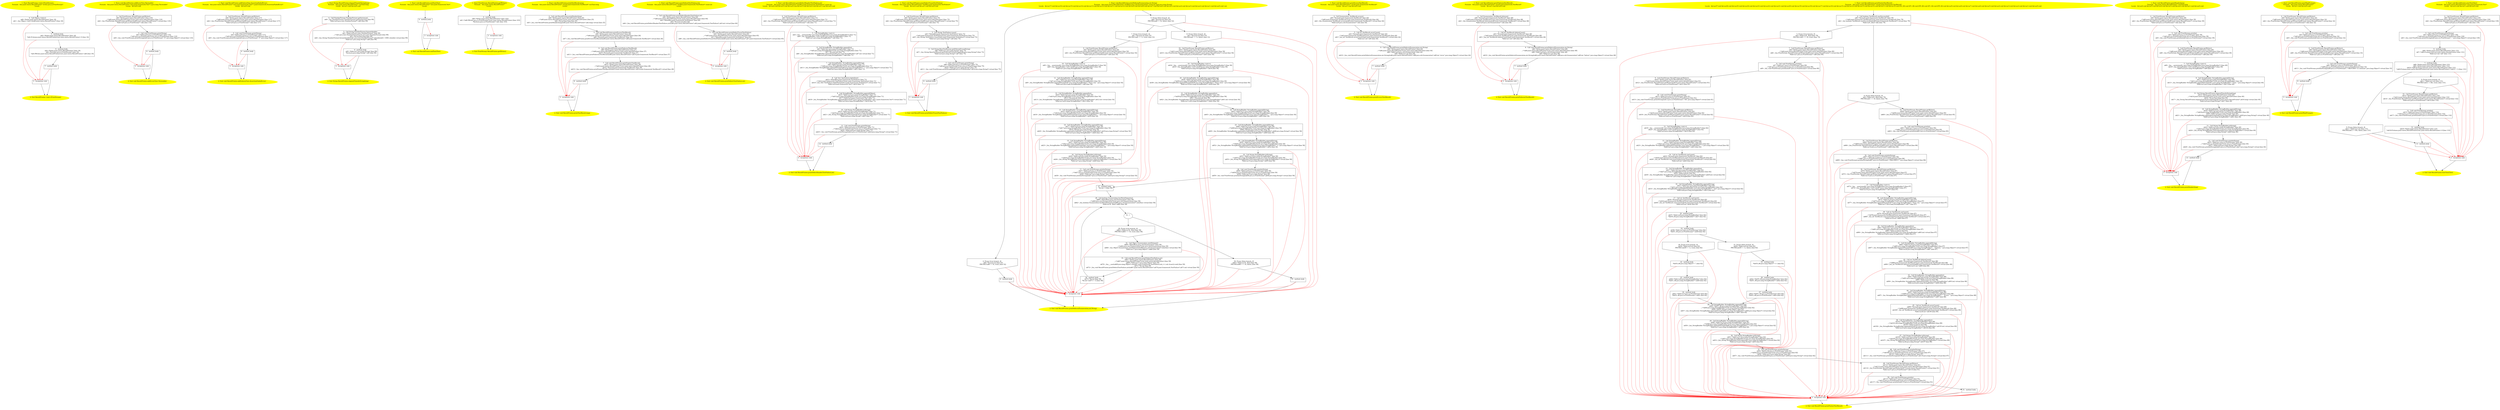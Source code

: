 /* @generated */
digraph cfg {
"junit.textui.ResultPrinter.<init>(java.io.PrintStream).a2dadf86f155cc2fc1bea20d571c1b59_1" [label="1: Start ResultPrinter.<init>(PrintStream)\nFormals:  this:junit.textui.ResultPrinter* writer:java.io.PrintStream*\nLocals:  \n  " color=yellow style=filled]
	

	 "junit.textui.ResultPrinter.<init>(java.io.PrintStream).a2dadf86f155cc2fc1bea20d571c1b59_1" -> "junit.textui.ResultPrinter.<init>(java.io.PrintStream).a2dadf86f155cc2fc1bea20d571c1b59_4" ;
"junit.textui.ResultPrinter.<init>(java.io.PrintStream).a2dadf86f155cc2fc1bea20d571c1b59_2" [label="2: Exit ResultPrinter.<init>(PrintStream) \n  " color=yellow style=filled]
	

"junit.textui.ResultPrinter.<init>(java.io.PrintStream).a2dadf86f155cc2fc1bea20d571c1b59_3" [label="3:  exceptions sink \n  " shape="box"]
	

	 "junit.textui.ResultPrinter.<init>(java.io.PrintStream).a2dadf86f155cc2fc1bea20d571c1b59_3" -> "junit.textui.ResultPrinter.<init>(java.io.PrintStream).a2dadf86f155cc2fc1bea20d571c1b59_2" ;
"junit.textui.ResultPrinter.<init>(java.io.PrintStream).a2dadf86f155cc2fc1bea20d571c1b59_4" [label="4:  Call Object.<init>() \n   n$0=*&this:junit.textui.ResultPrinter* [line 18]\n  n$1=_fun_Object.<init>()(n$0:junit.textui.ResultPrinter*) [line 18]\n " shape="box"]
	

	 "junit.textui.ResultPrinter.<init>(java.io.PrintStream).a2dadf86f155cc2fc1bea20d571c1b59_4" -> "junit.textui.ResultPrinter.<init>(java.io.PrintStream).a2dadf86f155cc2fc1bea20d571c1b59_5" ;
	 "junit.textui.ResultPrinter.<init>(java.io.PrintStream).a2dadf86f155cc2fc1bea20d571c1b59_4" -> "junit.textui.ResultPrinter.<init>(java.io.PrintStream).a2dadf86f155cc2fc1bea20d571c1b59_3" [color="red" ];
"junit.textui.ResultPrinter.<init>(java.io.PrintStream).a2dadf86f155cc2fc1bea20d571c1b59_5" [label="5:  method_body \n   n$2=*&this:junit.textui.ResultPrinter* [line 16]\n  *n$2.fColumn:junit.textui.ResultPrinter(root junit.textui.ResultPrinter)=0 [line 16]\n " shape="box"]
	

	 "junit.textui.ResultPrinter.<init>(java.io.PrintStream).a2dadf86f155cc2fc1bea20d571c1b59_5" -> "junit.textui.ResultPrinter.<init>(java.io.PrintStream).a2dadf86f155cc2fc1bea20d571c1b59_6" ;
	 "junit.textui.ResultPrinter.<init>(java.io.PrintStream).a2dadf86f155cc2fc1bea20d571c1b59_5" -> "junit.textui.ResultPrinter.<init>(java.io.PrintStream).a2dadf86f155cc2fc1bea20d571c1b59_3" [color="red" ];
"junit.textui.ResultPrinter.<init>(java.io.PrintStream).a2dadf86f155cc2fc1bea20d571c1b59_6" [label="6:  method_body \n   n$3=*&this:junit.textui.ResultPrinter* [line 19]\n  n$4=*&writer:java.io.PrintStream* [line 19]\n  *n$3.fWriter:junit.textui.ResultPrinter(root junit.textui.ResultPrinter)=n$4 [line 19]\n " shape="box"]
	

	 "junit.textui.ResultPrinter.<init>(java.io.PrintStream).a2dadf86f155cc2fc1bea20d571c1b59_6" -> "junit.textui.ResultPrinter.<init>(java.io.PrintStream).a2dadf86f155cc2fc1bea20d571c1b59_7" ;
	 "junit.textui.ResultPrinter.<init>(java.io.PrintStream).a2dadf86f155cc2fc1bea20d571c1b59_6" -> "junit.textui.ResultPrinter.<init>(java.io.PrintStream).a2dadf86f155cc2fc1bea20d571c1b59_3" [color="red" ];
"junit.textui.ResultPrinter.<init>(java.io.PrintStream).a2dadf86f155cc2fc1bea20d571c1b59_7" [label="7:  method_body \n  " shape="box"]
	

	 "junit.textui.ResultPrinter.<init>(java.io.PrintStream).a2dadf86f155cc2fc1bea20d571c1b59_7" -> "junit.textui.ResultPrinter.<init>(java.io.PrintStream).a2dadf86f155cc2fc1bea20d571c1b59_2" ;
	 "junit.textui.ResultPrinter.<init>(java.io.PrintStream).a2dadf86f155cc2fc1bea20d571c1b59_7" -> "junit.textui.ResultPrinter.<init>(java.io.PrintStream).a2dadf86f155cc2fc1bea20d571c1b59_3" [color="red" ];
"junit.textui.ResultPrinter.addError(junit.framework.Test,java.lang.Throwable):void.ac222df0994081520fb7f213af2578be_1" [label="1: Start void ResultPrinter.addError(Test,Throwable)\nFormals:  this:junit.textui.ResultPrinter* test:junit.framework.Test* e:java.lang.Throwable*\nLocals:  $irvar0:void \n  " color=yellow style=filled]
	

	 "junit.textui.ResultPrinter.addError(junit.framework.Test,java.lang.Throwable):void.ac222df0994081520fb7f213af2578be_1" -> "junit.textui.ResultPrinter.addError(junit.framework.Test,java.lang.Throwable):void.ac222df0994081520fb7f213af2578be_4" ;
"junit.textui.ResultPrinter.addError(junit.framework.Test,java.lang.Throwable):void.ac222df0994081520fb7f213af2578be_2" [label="2: Exit void ResultPrinter.addError(Test,Throwable) \n  " color=yellow style=filled]
	

"junit.textui.ResultPrinter.addError(junit.framework.Test,java.lang.Throwable):void.ac222df0994081520fb7f213af2578be_3" [label="3:  exceptions sink \n  " shape="box"]
	

	 "junit.textui.ResultPrinter.addError(junit.framework.Test,java.lang.Throwable):void.ac222df0994081520fb7f213af2578be_3" -> "junit.textui.ResultPrinter.addError(junit.framework.Test,java.lang.Throwable):void.ac222df0994081520fb7f213af2578be_2" ;
"junit.textui.ResultPrinter.addError(junit.framework.Test,java.lang.Throwable):void.ac222df0994081520fb7f213af2578be_4" [label="4:  Call PrintStream ResultPrinter.getWriter() \n   n$0=*&this:junit.textui.ResultPrinter* [line 110]\n  _=*n$0:junit.textui.ResultPrinter*(root junit.textui.ResultPrinter) [line 110]\n  n$2=_fun_PrintStream ResultPrinter.getWriter()(n$0:junit.textui.ResultPrinter*) virtual [line 110]\n  *&$irvar0:java.io.PrintStream*=n$2 [line 110]\n " shape="box"]
	

	 "junit.textui.ResultPrinter.addError(junit.framework.Test,java.lang.Throwable):void.ac222df0994081520fb7f213af2578be_4" -> "junit.textui.ResultPrinter.addError(junit.framework.Test,java.lang.Throwable):void.ac222df0994081520fb7f213af2578be_5" ;
	 "junit.textui.ResultPrinter.addError(junit.framework.Test,java.lang.Throwable):void.ac222df0994081520fb7f213af2578be_4" -> "junit.textui.ResultPrinter.addError(junit.framework.Test,java.lang.Throwable):void.ac222df0994081520fb7f213af2578be_3" [color="red" ];
"junit.textui.ResultPrinter.addError(junit.framework.Test,java.lang.Throwable):void.ac222df0994081520fb7f213af2578be_5" [label="5:  Call void PrintStream.print(String) \n   n$3=*&$irvar0:java.io.PrintStream* [line 110]\n  _=*n$3:java.io.PrintStream*(root java.io.PrintStream) [line 110]\n  n$5=_fun_void PrintStream.print(String)(n$3:java.io.PrintStream*,\"E\":java.lang.Object*) virtual [line 110]\n " shape="box"]
	

	 "junit.textui.ResultPrinter.addError(junit.framework.Test,java.lang.Throwable):void.ac222df0994081520fb7f213af2578be_5" -> "junit.textui.ResultPrinter.addError(junit.framework.Test,java.lang.Throwable):void.ac222df0994081520fb7f213af2578be_6" ;
	 "junit.textui.ResultPrinter.addError(junit.framework.Test,java.lang.Throwable):void.ac222df0994081520fb7f213af2578be_5" -> "junit.textui.ResultPrinter.addError(junit.framework.Test,java.lang.Throwable):void.ac222df0994081520fb7f213af2578be_3" [color="red" ];
"junit.textui.ResultPrinter.addError(junit.framework.Test,java.lang.Throwable):void.ac222df0994081520fb7f213af2578be_6" [label="6:  method_body \n  " shape="box"]
	

	 "junit.textui.ResultPrinter.addError(junit.framework.Test,java.lang.Throwable):void.ac222df0994081520fb7f213af2578be_6" -> "junit.textui.ResultPrinter.addError(junit.framework.Test,java.lang.Throwable):void.ac222df0994081520fb7f213af2578be_2" ;
	 "junit.textui.ResultPrinter.addError(junit.framework.Test,java.lang.Throwable):void.ac222df0994081520fb7f213af2578be_6" -> "junit.textui.ResultPrinter.addError(junit.framework.Test,java.lang.Throwable):void.ac222df0994081520fb7f213af2578be_3" [color="red" ];
"junit.textui.ResultPrinter.addFailure(junit.framework.Test,junit.framework.AssertionFailedError):voi.30a21dc11d37d0f2ad5c1010a6c16cdc_1" [label="1: Start void ResultPrinter.addFailure(Test,AssertionFailedError)\nFormals:  this:junit.textui.ResultPrinter* test:junit.framework.Test* t:junit.framework.AssertionFailedError*\nLocals:  $irvar0:void \n  " color=yellow style=filled]
	

	 "junit.textui.ResultPrinter.addFailure(junit.framework.Test,junit.framework.AssertionFailedError):voi.30a21dc11d37d0f2ad5c1010a6c16cdc_1" -> "junit.textui.ResultPrinter.addFailure(junit.framework.Test,junit.framework.AssertionFailedError):voi.30a21dc11d37d0f2ad5c1010a6c16cdc_4" ;
"junit.textui.ResultPrinter.addFailure(junit.framework.Test,junit.framework.AssertionFailedError):voi.30a21dc11d37d0f2ad5c1010a6c16cdc_2" [label="2: Exit void ResultPrinter.addFailure(Test,AssertionFailedError) \n  " color=yellow style=filled]
	

"junit.textui.ResultPrinter.addFailure(junit.framework.Test,junit.framework.AssertionFailedError):voi.30a21dc11d37d0f2ad5c1010a6c16cdc_3" [label="3:  exceptions sink \n  " shape="box"]
	

	 "junit.textui.ResultPrinter.addFailure(junit.framework.Test,junit.framework.AssertionFailedError):voi.30a21dc11d37d0f2ad5c1010a6c16cdc_3" -> "junit.textui.ResultPrinter.addFailure(junit.framework.Test,junit.framework.AssertionFailedError):voi.30a21dc11d37d0f2ad5c1010a6c16cdc_2" ;
"junit.textui.ResultPrinter.addFailure(junit.framework.Test,junit.framework.AssertionFailedError):voi.30a21dc11d37d0f2ad5c1010a6c16cdc_4" [label="4:  Call PrintStream ResultPrinter.getWriter() \n   n$0=*&this:junit.textui.ResultPrinter* [line 117]\n  _=*n$0:junit.textui.ResultPrinter*(root junit.textui.ResultPrinter) [line 117]\n  n$2=_fun_PrintStream ResultPrinter.getWriter()(n$0:junit.textui.ResultPrinter*) virtual [line 117]\n  *&$irvar0:java.io.PrintStream*=n$2 [line 117]\n " shape="box"]
	

	 "junit.textui.ResultPrinter.addFailure(junit.framework.Test,junit.framework.AssertionFailedError):voi.30a21dc11d37d0f2ad5c1010a6c16cdc_4" -> "junit.textui.ResultPrinter.addFailure(junit.framework.Test,junit.framework.AssertionFailedError):voi.30a21dc11d37d0f2ad5c1010a6c16cdc_5" ;
	 "junit.textui.ResultPrinter.addFailure(junit.framework.Test,junit.framework.AssertionFailedError):voi.30a21dc11d37d0f2ad5c1010a6c16cdc_4" -> "junit.textui.ResultPrinter.addFailure(junit.framework.Test,junit.framework.AssertionFailedError):voi.30a21dc11d37d0f2ad5c1010a6c16cdc_3" [color="red" ];
"junit.textui.ResultPrinter.addFailure(junit.framework.Test,junit.framework.AssertionFailedError):voi.30a21dc11d37d0f2ad5c1010a6c16cdc_5" [label="5:  Call void PrintStream.print(String) \n   n$3=*&$irvar0:java.io.PrintStream* [line 117]\n  _=*n$3:java.io.PrintStream*(root java.io.PrintStream) [line 117]\n  n$5=_fun_void PrintStream.print(String)(n$3:java.io.PrintStream*,\"F\":java.lang.Object*) virtual [line 117]\n " shape="box"]
	

	 "junit.textui.ResultPrinter.addFailure(junit.framework.Test,junit.framework.AssertionFailedError):voi.30a21dc11d37d0f2ad5c1010a6c16cdc_5" -> "junit.textui.ResultPrinter.addFailure(junit.framework.Test,junit.framework.AssertionFailedError):voi.30a21dc11d37d0f2ad5c1010a6c16cdc_6" ;
	 "junit.textui.ResultPrinter.addFailure(junit.framework.Test,junit.framework.AssertionFailedError):voi.30a21dc11d37d0f2ad5c1010a6c16cdc_5" -> "junit.textui.ResultPrinter.addFailure(junit.framework.Test,junit.framework.AssertionFailedError):voi.30a21dc11d37d0f2ad5c1010a6c16cdc_3" [color="red" ];
"junit.textui.ResultPrinter.addFailure(junit.framework.Test,junit.framework.AssertionFailedError):voi.30a21dc11d37d0f2ad5c1010a6c16cdc_6" [label="6:  method_body \n  " shape="box"]
	

	 "junit.textui.ResultPrinter.addFailure(junit.framework.Test,junit.framework.AssertionFailedError):voi.30a21dc11d37d0f2ad5c1010a6c16cdc_6" -> "junit.textui.ResultPrinter.addFailure(junit.framework.Test,junit.framework.AssertionFailedError):voi.30a21dc11d37d0f2ad5c1010a6c16cdc_2" ;
	 "junit.textui.ResultPrinter.addFailure(junit.framework.Test,junit.framework.AssertionFailedError):voi.30a21dc11d37d0f2ad5c1010a6c16cdc_6" -> "junit.textui.ResultPrinter.addFailure(junit.framework.Test,junit.framework.AssertionFailedError):voi.30a21dc11d37d0f2ad5c1010a6c16cdc_3" [color="red" ];
"junit.textui.ResultPrinter.elapsedTimeAsString(long):java.lang.String.2586a5f76e263fd3888c2571d537fb73_1" [label="1: Start String ResultPrinter.elapsedTimeAsString(long)\nFormals:  this:junit.textui.ResultPrinter* runTime:long\nLocals:  $irvar1:void $irvar0:void \n  " color=yellow style=filled]
	

	 "junit.textui.ResultPrinter.elapsedTimeAsString(long):java.lang.String.2586a5f76e263fd3888c2571d537fb73_1" -> "junit.textui.ResultPrinter.elapsedTimeAsString(long):java.lang.String.2586a5f76e263fd3888c2571d537fb73_4" ;
"junit.textui.ResultPrinter.elapsedTimeAsString(long):java.lang.String.2586a5f76e263fd3888c2571d537fb73_2" [label="2: Exit String ResultPrinter.elapsedTimeAsString(long) \n  " color=yellow style=filled]
	

"junit.textui.ResultPrinter.elapsedTimeAsString(long):java.lang.String.2586a5f76e263fd3888c2571d537fb73_3" [label="3:  exceptions sink \n  " shape="box"]
	

	 "junit.textui.ResultPrinter.elapsedTimeAsString(long):java.lang.String.2586a5f76e263fd3888c2571d537fb73_3" -> "junit.textui.ResultPrinter.elapsedTimeAsString(long):java.lang.String.2586a5f76e263fd3888c2571d537fb73_2" ;
"junit.textui.ResultPrinter.elapsedTimeAsString(long):java.lang.String.2586a5f76e263fd3888c2571d537fb73_4" [label="4:  Call NumberFormat NumberFormat.getInstance() \n   n$0=_fun_NumberFormat NumberFormat.getInstance()() [line 99]\n  *&$irvar0:java.text.NumberFormat*=n$0 [line 99]\n " shape="box"]
	

	 "junit.textui.ResultPrinter.elapsedTimeAsString(long):java.lang.String.2586a5f76e263fd3888c2571d537fb73_4" -> "junit.textui.ResultPrinter.elapsedTimeAsString(long):java.lang.String.2586a5f76e263fd3888c2571d537fb73_5" ;
	 "junit.textui.ResultPrinter.elapsedTimeAsString(long):java.lang.String.2586a5f76e263fd3888c2571d537fb73_4" -> "junit.textui.ResultPrinter.elapsedTimeAsString(long):java.lang.String.2586a5f76e263fd3888c2571d537fb73_3" [color="red" ];
"junit.textui.ResultPrinter.elapsedTimeAsString(long):java.lang.String.2586a5f76e263fd3888c2571d537fb73_5" [label="5:  Call String NumberFormat.format(double) \n   n$1=*&$irvar0:java.text.NumberFormat* [line 99]\n  _=*n$1:java.text.NumberFormat*(root java.text.NumberFormat) [line 99]\n  n$3=*&runTime:long [line 99]\n  n$4=_fun_String NumberFormat.format(double)(n$1:java.text.NumberFormat*,((double)n$3 / 1000.):double) virtual [line 99]\n  *&$irvar1:java.lang.String*=n$4 [line 99]\n " shape="box"]
	

	 "junit.textui.ResultPrinter.elapsedTimeAsString(long):java.lang.String.2586a5f76e263fd3888c2571d537fb73_5" -> "junit.textui.ResultPrinter.elapsedTimeAsString(long):java.lang.String.2586a5f76e263fd3888c2571d537fb73_6" ;
	 "junit.textui.ResultPrinter.elapsedTimeAsString(long):java.lang.String.2586a5f76e263fd3888c2571d537fb73_5" -> "junit.textui.ResultPrinter.elapsedTimeAsString(long):java.lang.String.2586a5f76e263fd3888c2571d537fb73_3" [color="red" ];
"junit.textui.ResultPrinter.elapsedTimeAsString(long):java.lang.String.2586a5f76e263fd3888c2571d537fb73_6" [label="6:  method_body \n   n$5=*&$irvar1:java.lang.String* [line 99]\n  *&return:java.lang.String*=n$5 [line 99]\n " shape="box"]
	

	 "junit.textui.ResultPrinter.elapsedTimeAsString(long):java.lang.String.2586a5f76e263fd3888c2571d537fb73_6" -> "junit.textui.ResultPrinter.elapsedTimeAsString(long):java.lang.String.2586a5f76e263fd3888c2571d537fb73_2" ;
	 "junit.textui.ResultPrinter.elapsedTimeAsString(long):java.lang.String.2586a5f76e263fd3888c2571d537fb73_6" -> "junit.textui.ResultPrinter.elapsedTimeAsString(long):java.lang.String.2586a5f76e263fd3888c2571d537fb73_3" [color="red" ];
"junit.textui.ResultPrinter.endTest(junit.framework.Test):void.bd0dc70c42a7508277b7607fddc689c4_1" [label="1: Start void ResultPrinter.endTest(Test)\nFormals:  this:junit.textui.ResultPrinter* test:junit.framework.Test*\nLocals:  \n  " color=yellow style=filled]
	

	 "junit.textui.ResultPrinter.endTest(junit.framework.Test):void.bd0dc70c42a7508277b7607fddc689c4_1" -> "junit.textui.ResultPrinter.endTest(junit.framework.Test):void.bd0dc70c42a7508277b7607fddc689c4_4" ;
"junit.textui.ResultPrinter.endTest(junit.framework.Test):void.bd0dc70c42a7508277b7607fddc689c4_2" [label="2: Exit void ResultPrinter.endTest(Test) \n  " color=yellow style=filled]
	

"junit.textui.ResultPrinter.endTest(junit.framework.Test):void.bd0dc70c42a7508277b7607fddc689c4_3" [label="3:  exceptions sink \n  " shape="box"]
	

	 "junit.textui.ResultPrinter.endTest(junit.framework.Test):void.bd0dc70c42a7508277b7607fddc689c4_3" -> "junit.textui.ResultPrinter.endTest(junit.framework.Test):void.bd0dc70c42a7508277b7607fddc689c4_2" ;
"junit.textui.ResultPrinter.endTest(junit.framework.Test):void.bd0dc70c42a7508277b7607fddc689c4_4" [label="4:  method_body \n  " shape="box"]
	

	 "junit.textui.ResultPrinter.endTest(junit.framework.Test):void.bd0dc70c42a7508277b7607fddc689c4_4" -> "junit.textui.ResultPrinter.endTest(junit.framework.Test):void.bd0dc70c42a7508277b7607fddc689c4_2" ;
	 "junit.textui.ResultPrinter.endTest(junit.framework.Test):void.bd0dc70c42a7508277b7607fddc689c4_4" -> "junit.textui.ResultPrinter.endTest(junit.framework.Test):void.bd0dc70c42a7508277b7607fddc689c4_3" [color="red" ];
"junit.textui.ResultPrinter.getWriter():java.io.PrintStream.fec1bba2d36c343478029643f15d10e1_1" [label="1: Start PrintStream ResultPrinter.getWriter()\nFormals:  this:junit.textui.ResultPrinter*\nLocals:  \n  " color=yellow style=filled]
	

	 "junit.textui.ResultPrinter.getWriter():java.io.PrintStream.fec1bba2d36c343478029643f15d10e1_1" -> "junit.textui.ResultPrinter.getWriter():java.io.PrintStream.fec1bba2d36c343478029643f15d10e1_4" ;
"junit.textui.ResultPrinter.getWriter():java.io.PrintStream.fec1bba2d36c343478029643f15d10e1_2" [label="2: Exit PrintStream ResultPrinter.getWriter() \n  " color=yellow style=filled]
	

"junit.textui.ResultPrinter.getWriter():java.io.PrintStream.fec1bba2d36c343478029643f15d10e1_3" [label="3:  exceptions sink \n  " shape="box"]
	

	 "junit.textui.ResultPrinter.getWriter():java.io.PrintStream.fec1bba2d36c343478029643f15d10e1_3" -> "junit.textui.ResultPrinter.getWriter():java.io.PrintStream.fec1bba2d36c343478029643f15d10e1_2" ;
"junit.textui.ResultPrinter.getWriter():java.io.PrintStream.fec1bba2d36c343478029643f15d10e1_4" [label="4:  method_body \n   n$0=*&this:junit.textui.ResultPrinter* [line 103]\n  n$1=*n$0.fWriter:java.io.PrintStream*(root junit.textui.ResultPrinter) [line 103]\n  *&return:java.io.PrintStream*=n$1 [line 103]\n " shape="box"]
	

	 "junit.textui.ResultPrinter.getWriter():java.io.PrintStream.fec1bba2d36c343478029643f15d10e1_4" -> "junit.textui.ResultPrinter.getWriter():java.io.PrintStream.fec1bba2d36c343478029643f15d10e1_2" ;
	 "junit.textui.ResultPrinter.getWriter():java.io.PrintStream.fec1bba2d36c343478029643f15d10e1_4" -> "junit.textui.ResultPrinter.getWriter():java.io.PrintStream.fec1bba2d36c343478029643f15d10e1_3" [color="red" ];
"junit.textui.ResultPrinter.print(junit.framework.TestResult,long):void.dc386401c1776bc23426bcb44677d61a_1" [label="1: Start void ResultPrinter.print(TestResult,long)\nFormals:  this:junit.textui.ResultPrinter* result:junit.framework.TestResult* runTime:long\nLocals:  \n  " color=yellow style=filled]
	

	 "junit.textui.ResultPrinter.print(junit.framework.TestResult,long):void.dc386401c1776bc23426bcb44677d61a_1" -> "junit.textui.ResultPrinter.print(junit.framework.TestResult,long):void.dc386401c1776bc23426bcb44677d61a_4" ;
"junit.textui.ResultPrinter.print(junit.framework.TestResult,long):void.dc386401c1776bc23426bcb44677d61a_2" [label="2: Exit void ResultPrinter.print(TestResult,long) \n  " color=yellow style=filled]
	

"junit.textui.ResultPrinter.print(junit.framework.TestResult,long):void.dc386401c1776bc23426bcb44677d61a_3" [label="3:  exceptions sink \n  " shape="box"]
	

	 "junit.textui.ResultPrinter.print(junit.framework.TestResult,long):void.dc386401c1776bc23426bcb44677d61a_3" -> "junit.textui.ResultPrinter.print(junit.framework.TestResult,long):void.dc386401c1776bc23426bcb44677d61a_2" ;
"junit.textui.ResultPrinter.print(junit.framework.TestResult,long):void.dc386401c1776bc23426bcb44677d61a_4" [label="4:  Call void ResultPrinter.printHeader(long) \n   n$0=*&this:junit.textui.ResultPrinter* [line 25]\n  _=*n$0:junit.textui.ResultPrinter*(root junit.textui.ResultPrinter) [line 25]\n  n$2=*&runTime:long [line 25]\n  n$3=_fun_void ResultPrinter.printHeader(long)(n$0:junit.textui.ResultPrinter*,n$2:long) virtual [line 25]\n " shape="box"]
	

	 "junit.textui.ResultPrinter.print(junit.framework.TestResult,long):void.dc386401c1776bc23426bcb44677d61a_4" -> "junit.textui.ResultPrinter.print(junit.framework.TestResult,long):void.dc386401c1776bc23426bcb44677d61a_5" ;
	 "junit.textui.ResultPrinter.print(junit.framework.TestResult,long):void.dc386401c1776bc23426bcb44677d61a_4" -> "junit.textui.ResultPrinter.print(junit.framework.TestResult,long):void.dc386401c1776bc23426bcb44677d61a_3" [color="red" ];
"junit.textui.ResultPrinter.print(junit.framework.TestResult,long):void.dc386401c1776bc23426bcb44677d61a_5" [label="5:  Call void ResultPrinter.printErrors(TestResult) \n   n$4=*&this:junit.textui.ResultPrinter* [line 26]\n  _=*n$4:junit.textui.ResultPrinter*(root junit.textui.ResultPrinter) [line 26]\n  n$6=*&result:junit.framework.TestResult* [line 26]\n  n$7=_fun_void ResultPrinter.printErrors(TestResult)(n$4:junit.textui.ResultPrinter*,n$6:junit.framework.TestResult*) virtual [line 26]\n " shape="box"]
	

	 "junit.textui.ResultPrinter.print(junit.framework.TestResult,long):void.dc386401c1776bc23426bcb44677d61a_5" -> "junit.textui.ResultPrinter.print(junit.framework.TestResult,long):void.dc386401c1776bc23426bcb44677d61a_6" ;
	 "junit.textui.ResultPrinter.print(junit.framework.TestResult,long):void.dc386401c1776bc23426bcb44677d61a_5" -> "junit.textui.ResultPrinter.print(junit.framework.TestResult,long):void.dc386401c1776bc23426bcb44677d61a_3" [color="red" ];
"junit.textui.ResultPrinter.print(junit.framework.TestResult,long):void.dc386401c1776bc23426bcb44677d61a_6" [label="6:  Call void ResultPrinter.printFailures(TestResult) \n   n$8=*&this:junit.textui.ResultPrinter* [line 27]\n  _=*n$8:junit.textui.ResultPrinter*(root junit.textui.ResultPrinter) [line 27]\n  n$10=*&result:junit.framework.TestResult* [line 27]\n  n$11=_fun_void ResultPrinter.printFailures(TestResult)(n$8:junit.textui.ResultPrinter*,n$10:junit.framework.TestResult*) virtual [line 27]\n " shape="box"]
	

	 "junit.textui.ResultPrinter.print(junit.framework.TestResult,long):void.dc386401c1776bc23426bcb44677d61a_6" -> "junit.textui.ResultPrinter.print(junit.framework.TestResult,long):void.dc386401c1776bc23426bcb44677d61a_7" ;
	 "junit.textui.ResultPrinter.print(junit.framework.TestResult,long):void.dc386401c1776bc23426bcb44677d61a_6" -> "junit.textui.ResultPrinter.print(junit.framework.TestResult,long):void.dc386401c1776bc23426bcb44677d61a_3" [color="red" ];
"junit.textui.ResultPrinter.print(junit.framework.TestResult,long):void.dc386401c1776bc23426bcb44677d61a_7" [label="7:  Call void ResultPrinter.printFooter(TestResult) \n   n$12=*&this:junit.textui.ResultPrinter* [line 28]\n  _=*n$12:junit.textui.ResultPrinter*(root junit.textui.ResultPrinter) [line 28]\n  n$14=*&result:junit.framework.TestResult* [line 28]\n  n$15=_fun_void ResultPrinter.printFooter(TestResult)(n$12:junit.textui.ResultPrinter*,n$14:junit.framework.TestResult*) virtual [line 28]\n " shape="box"]
	

	 "junit.textui.ResultPrinter.print(junit.framework.TestResult,long):void.dc386401c1776bc23426bcb44677d61a_7" -> "junit.textui.ResultPrinter.print(junit.framework.TestResult,long):void.dc386401c1776bc23426bcb44677d61a_8" ;
	 "junit.textui.ResultPrinter.print(junit.framework.TestResult,long):void.dc386401c1776bc23426bcb44677d61a_7" -> "junit.textui.ResultPrinter.print(junit.framework.TestResult,long):void.dc386401c1776bc23426bcb44677d61a_3" [color="red" ];
"junit.textui.ResultPrinter.print(junit.framework.TestResult,long):void.dc386401c1776bc23426bcb44677d61a_8" [label="8:  method_body \n  " shape="box"]
	

	 "junit.textui.ResultPrinter.print(junit.framework.TestResult,long):void.dc386401c1776bc23426bcb44677d61a_8" -> "junit.textui.ResultPrinter.print(junit.framework.TestResult,long):void.dc386401c1776bc23426bcb44677d61a_2" ;
	 "junit.textui.ResultPrinter.print(junit.framework.TestResult,long):void.dc386401c1776bc23426bcb44677d61a_8" -> "junit.textui.ResultPrinter.print(junit.framework.TestResult,long):void.dc386401c1776bc23426bcb44677d61a_3" [color="red" ];
"junit.textui.ResultPrinter.printDefect(junit.framework.TestFailure,int):void.ecb783d4fdeb5745f9c23d1f91b00a43_1" [label="1: Start void ResultPrinter.printDefect(TestFailure,int)\nFormals:  this:junit.textui.ResultPrinter* booBoo:junit.framework.TestFailure* count:int\nLocals:  \n  " color=yellow style=filled]
	

	 "junit.textui.ResultPrinter.printDefect(junit.framework.TestFailure,int):void.ecb783d4fdeb5745f9c23d1f91b00a43_1" -> "junit.textui.ResultPrinter.printDefect(junit.framework.TestFailure,int):void.ecb783d4fdeb5745f9c23d1f91b00a43_4" ;
"junit.textui.ResultPrinter.printDefect(junit.framework.TestFailure,int):void.ecb783d4fdeb5745f9c23d1f91b00a43_2" [label="2: Exit void ResultPrinter.printDefect(TestFailure,int) \n  " color=yellow style=filled]
	

"junit.textui.ResultPrinter.printDefect(junit.framework.TestFailure,int):void.ecb783d4fdeb5745f9c23d1f91b00a43_3" [label="3:  exceptions sink \n  " shape="box"]
	

	 "junit.textui.ResultPrinter.printDefect(junit.framework.TestFailure,int):void.ecb783d4fdeb5745f9c23d1f91b00a43_3" -> "junit.textui.ResultPrinter.printDefect(junit.framework.TestFailure,int):void.ecb783d4fdeb5745f9c23d1f91b00a43_2" ;
"junit.textui.ResultPrinter.printDefect(junit.framework.TestFailure,int):void.ecb783d4fdeb5745f9c23d1f91b00a43_4" [label="4:  Call void ResultPrinter.printDefectHeader(TestFailure,int) \n   n$0=*&this:junit.textui.ResultPrinter* [line 64]\n  _=*n$0:junit.textui.ResultPrinter*(root junit.textui.ResultPrinter) [line 64]\n  n$2=*&booBoo:junit.framework.TestFailure* [line 64]\n  n$3=*&count:int [line 64]\n  n$4=_fun_void ResultPrinter.printDefectHeader(TestFailure,int)(n$0:junit.textui.ResultPrinter*,n$2:junit.framework.TestFailure*,n$3:int) virtual [line 64]\n " shape="box"]
	

	 "junit.textui.ResultPrinter.printDefect(junit.framework.TestFailure,int):void.ecb783d4fdeb5745f9c23d1f91b00a43_4" -> "junit.textui.ResultPrinter.printDefect(junit.framework.TestFailure,int):void.ecb783d4fdeb5745f9c23d1f91b00a43_5" ;
	 "junit.textui.ResultPrinter.printDefect(junit.framework.TestFailure,int):void.ecb783d4fdeb5745f9c23d1f91b00a43_4" -> "junit.textui.ResultPrinter.printDefect(junit.framework.TestFailure,int):void.ecb783d4fdeb5745f9c23d1f91b00a43_3" [color="red" ];
"junit.textui.ResultPrinter.printDefect(junit.framework.TestFailure,int):void.ecb783d4fdeb5745f9c23d1f91b00a43_5" [label="5:  Call void ResultPrinter.printDefectTrace(TestFailure) \n   n$5=*&this:junit.textui.ResultPrinter* [line 65]\n  _=*n$5:junit.textui.ResultPrinter*(root junit.textui.ResultPrinter) [line 65]\n  n$7=*&booBoo:junit.framework.TestFailure* [line 65]\n  n$8=_fun_void ResultPrinter.printDefectTrace(TestFailure)(n$5:junit.textui.ResultPrinter*,n$7:junit.framework.TestFailure*) virtual [line 65]\n " shape="box"]
	

	 "junit.textui.ResultPrinter.printDefect(junit.framework.TestFailure,int):void.ecb783d4fdeb5745f9c23d1f91b00a43_5" -> "junit.textui.ResultPrinter.printDefect(junit.framework.TestFailure,int):void.ecb783d4fdeb5745f9c23d1f91b00a43_6" ;
	 "junit.textui.ResultPrinter.printDefect(junit.framework.TestFailure,int):void.ecb783d4fdeb5745f9c23d1f91b00a43_5" -> "junit.textui.ResultPrinter.printDefect(junit.framework.TestFailure,int):void.ecb783d4fdeb5745f9c23d1f91b00a43_3" [color="red" ];
"junit.textui.ResultPrinter.printDefect(junit.framework.TestFailure,int):void.ecb783d4fdeb5745f9c23d1f91b00a43_6" [label="6:  method_body \n  " shape="box"]
	

	 "junit.textui.ResultPrinter.printDefect(junit.framework.TestFailure,int):void.ecb783d4fdeb5745f9c23d1f91b00a43_6" -> "junit.textui.ResultPrinter.printDefect(junit.framework.TestFailure,int):void.ecb783d4fdeb5745f9c23d1f91b00a43_2" ;
	 "junit.textui.ResultPrinter.printDefect(junit.framework.TestFailure,int):void.ecb783d4fdeb5745f9c23d1f91b00a43_6" -> "junit.textui.ResultPrinter.printDefect(junit.framework.TestFailure,int):void.ecb783d4fdeb5745f9c23d1f91b00a43_3" [color="red" ];
"junit.textui.ResultPrinter.printDefectHeader(junit.framework.TestFailure,int):void.b464c9069f65bc5639b2a122c27e0aaa_1" [label="1: Start void ResultPrinter.printDefectHeader(TestFailure,int)\nFormals:  this:junit.textui.ResultPrinter* booBoo:junit.framework.TestFailure* count:int\nLocals:  $irvar6:void $irvar5:void $irvar4:void $irvar3:void $irvar2:void $irvar1:void $irvar0:void \n  " color=yellow style=filled]
	

	 "junit.textui.ResultPrinter.printDefectHeader(junit.framework.TestFailure,int):void.b464c9069f65bc5639b2a122c27e0aaa_1" -> "junit.textui.ResultPrinter.printDefectHeader(junit.framework.TestFailure,int):void.b464c9069f65bc5639b2a122c27e0aaa_4" ;
"junit.textui.ResultPrinter.printDefectHeader(junit.framework.TestFailure,int):void.b464c9069f65bc5639b2a122c27e0aaa_2" [label="2: Exit void ResultPrinter.printDefectHeader(TestFailure,int) \n  " color=yellow style=filled]
	

"junit.textui.ResultPrinter.printDefectHeader(junit.framework.TestFailure,int):void.b464c9069f65bc5639b2a122c27e0aaa_3" [label="3:  exceptions sink \n  " shape="box"]
	

	 "junit.textui.ResultPrinter.printDefectHeader(junit.framework.TestFailure,int):void.b464c9069f65bc5639b2a122c27e0aaa_3" -> "junit.textui.ResultPrinter.printDefectHeader(junit.framework.TestFailure,int):void.b464c9069f65bc5639b2a122c27e0aaa_2" ;
"junit.textui.ResultPrinter.printDefectHeader(junit.framework.TestFailure,int):void.b464c9069f65bc5639b2a122c27e0aaa_4" [label="4:  Call PrintStream ResultPrinter.getWriter() \n   n$0=*&this:junit.textui.ResultPrinter* [line 71]\n  _=*n$0:junit.textui.ResultPrinter*(root junit.textui.ResultPrinter) [line 71]\n  n$2=_fun_PrintStream ResultPrinter.getWriter()(n$0:junit.textui.ResultPrinter*) virtual [line 71]\n  *&$irvar0:java.io.PrintStream*=n$2 [line 71]\n " shape="box"]
	

	 "junit.textui.ResultPrinter.printDefectHeader(junit.framework.TestFailure,int):void.b464c9069f65bc5639b2a122c27e0aaa_4" -> "junit.textui.ResultPrinter.printDefectHeader(junit.framework.TestFailure,int):void.b464c9069f65bc5639b2a122c27e0aaa_5" ;
	 "junit.textui.ResultPrinter.printDefectHeader(junit.framework.TestFailure,int):void.b464c9069f65bc5639b2a122c27e0aaa_4" -> "junit.textui.ResultPrinter.printDefectHeader(junit.framework.TestFailure,int):void.b464c9069f65bc5639b2a122c27e0aaa_3" [color="red" ];
"junit.textui.ResultPrinter.printDefectHeader(junit.framework.TestFailure,int):void.b464c9069f65bc5639b2a122c27e0aaa_5" [label="5:  Call StringBuilder.<init>() \n   n$3=_fun___new(sizeof(t=java.lang.StringBuilder):java.lang.StringBuilder*) [line 71]\n  n$4=_fun_StringBuilder.<init>()(n$3:java.lang.StringBuilder*) [line 71]\n  *&$irvar1:java.lang.StringBuilder*=n$3 [line 71]\n " shape="box"]
	

	 "junit.textui.ResultPrinter.printDefectHeader(junit.framework.TestFailure,int):void.b464c9069f65bc5639b2a122c27e0aaa_5" -> "junit.textui.ResultPrinter.printDefectHeader(junit.framework.TestFailure,int):void.b464c9069f65bc5639b2a122c27e0aaa_6" ;
	 "junit.textui.ResultPrinter.printDefectHeader(junit.framework.TestFailure,int):void.b464c9069f65bc5639b2a122c27e0aaa_5" -> "junit.textui.ResultPrinter.printDefectHeader(junit.framework.TestFailure,int):void.b464c9069f65bc5639b2a122c27e0aaa_3" [color="red" ];
"junit.textui.ResultPrinter.printDefectHeader(junit.framework.TestFailure,int):void.b464c9069f65bc5639b2a122c27e0aaa_6" [label="6:  Call StringBuilder StringBuilder.append(int) \n   n$5=*&$irvar1:java.lang.StringBuilder* [line 71]\n  _=*n$5:java.lang.StringBuilder*(root java.lang.StringBuilder) [line 71]\n  n$7=*&count:int [line 71]\n  n$8=_fun_StringBuilder StringBuilder.append(int)(n$5:java.lang.StringBuilder*,n$7:int) virtual [line 71]\n  *&$irvar2:java.lang.StringBuilder*=n$8 [line 71]\n " shape="box"]
	

	 "junit.textui.ResultPrinter.printDefectHeader(junit.framework.TestFailure,int):void.b464c9069f65bc5639b2a122c27e0aaa_6" -> "junit.textui.ResultPrinter.printDefectHeader(junit.framework.TestFailure,int):void.b464c9069f65bc5639b2a122c27e0aaa_7" ;
	 "junit.textui.ResultPrinter.printDefectHeader(junit.framework.TestFailure,int):void.b464c9069f65bc5639b2a122c27e0aaa_6" -> "junit.textui.ResultPrinter.printDefectHeader(junit.framework.TestFailure,int):void.b464c9069f65bc5639b2a122c27e0aaa_3" [color="red" ];
"junit.textui.ResultPrinter.printDefectHeader(junit.framework.TestFailure,int):void.b464c9069f65bc5639b2a122c27e0aaa_7" [label="7:  Call StringBuilder StringBuilder.append(String) \n   n$9=*&$irvar2:java.lang.StringBuilder* [line 71]\n  _=*n$9:java.lang.StringBuilder*(root java.lang.StringBuilder) [line 71]\n  n$11=_fun_StringBuilder StringBuilder.append(String)(n$9:java.lang.StringBuilder*,\") \":java.lang.Object*) virtual [line 71]\n  *&$irvar3:java.lang.StringBuilder*=n$11 [line 71]\n " shape="box"]
	

	 "junit.textui.ResultPrinter.printDefectHeader(junit.framework.TestFailure,int):void.b464c9069f65bc5639b2a122c27e0aaa_7" -> "junit.textui.ResultPrinter.printDefectHeader(junit.framework.TestFailure,int):void.b464c9069f65bc5639b2a122c27e0aaa_8" ;
	 "junit.textui.ResultPrinter.printDefectHeader(junit.framework.TestFailure,int):void.b464c9069f65bc5639b2a122c27e0aaa_7" -> "junit.textui.ResultPrinter.printDefectHeader(junit.framework.TestFailure,int):void.b464c9069f65bc5639b2a122c27e0aaa_3" [color="red" ];
"junit.textui.ResultPrinter.printDefectHeader(junit.framework.TestFailure,int):void.b464c9069f65bc5639b2a122c27e0aaa_8" [label="8:  Call Test TestFailure.failedTest() \n   n$12=*&booBoo:junit.framework.TestFailure* [line 71]\n  _=*n$12:junit.framework.TestFailure*(root junit.framework.TestFailure) [line 71]\n  n$14=_fun_Test TestFailure.failedTest()(n$12:junit.framework.TestFailure*) virtual [line 71]\n  *&$irvar4:junit.framework.Test*=n$14 [line 71]\n " shape="box"]
	

	 "junit.textui.ResultPrinter.printDefectHeader(junit.framework.TestFailure,int):void.b464c9069f65bc5639b2a122c27e0aaa_8" -> "junit.textui.ResultPrinter.printDefectHeader(junit.framework.TestFailure,int):void.b464c9069f65bc5639b2a122c27e0aaa_9" ;
	 "junit.textui.ResultPrinter.printDefectHeader(junit.framework.TestFailure,int):void.b464c9069f65bc5639b2a122c27e0aaa_8" -> "junit.textui.ResultPrinter.printDefectHeader(junit.framework.TestFailure,int):void.b464c9069f65bc5639b2a122c27e0aaa_3" [color="red" ];
"junit.textui.ResultPrinter.printDefectHeader(junit.framework.TestFailure,int):void.b464c9069f65bc5639b2a122c27e0aaa_9" [label="9:  Call StringBuilder StringBuilder.append(Object) \n   n$15=*&$irvar3:java.lang.StringBuilder* [line 71]\n  _=*n$15:java.lang.StringBuilder*(root java.lang.StringBuilder) [line 71]\n  n$17=*&$irvar4:junit.framework.Test* [line 71]\n  n$18=_fun_StringBuilder StringBuilder.append(Object)(n$15:java.lang.StringBuilder*,n$17:junit.framework.Test*) virtual [line 71]\n  *&$irvar5:java.lang.StringBuilder*=n$18 [line 71]\n " shape="box"]
	

	 "junit.textui.ResultPrinter.printDefectHeader(junit.framework.TestFailure,int):void.b464c9069f65bc5639b2a122c27e0aaa_9" -> "junit.textui.ResultPrinter.printDefectHeader(junit.framework.TestFailure,int):void.b464c9069f65bc5639b2a122c27e0aaa_10" ;
	 "junit.textui.ResultPrinter.printDefectHeader(junit.framework.TestFailure,int):void.b464c9069f65bc5639b2a122c27e0aaa_9" -> "junit.textui.ResultPrinter.printDefectHeader(junit.framework.TestFailure,int):void.b464c9069f65bc5639b2a122c27e0aaa_3" [color="red" ];
"junit.textui.ResultPrinter.printDefectHeader(junit.framework.TestFailure,int):void.b464c9069f65bc5639b2a122c27e0aaa_10" [label="10:  Call String StringBuilder.toString() \n   n$19=*&$irvar5:java.lang.StringBuilder* [line 71]\n  _=*n$19:java.lang.StringBuilder*(root java.lang.StringBuilder) [line 71]\n  n$21=_fun_String StringBuilder.toString()(n$19:java.lang.StringBuilder*) virtual [line 71]\n  *&$irvar6:java.lang.String*=n$21 [line 71]\n " shape="box"]
	

	 "junit.textui.ResultPrinter.printDefectHeader(junit.framework.TestFailure,int):void.b464c9069f65bc5639b2a122c27e0aaa_10" -> "junit.textui.ResultPrinter.printDefectHeader(junit.framework.TestFailure,int):void.b464c9069f65bc5639b2a122c27e0aaa_11" ;
	 "junit.textui.ResultPrinter.printDefectHeader(junit.framework.TestFailure,int):void.b464c9069f65bc5639b2a122c27e0aaa_10" -> "junit.textui.ResultPrinter.printDefectHeader(junit.framework.TestFailure,int):void.b464c9069f65bc5639b2a122c27e0aaa_3" [color="red" ];
"junit.textui.ResultPrinter.printDefectHeader(junit.framework.TestFailure,int):void.b464c9069f65bc5639b2a122c27e0aaa_11" [label="11:  Call void PrintStream.print(String) \n   n$22=*&$irvar0:java.io.PrintStream* [line 71]\n  _=*n$22:java.io.PrintStream*(root java.io.PrintStream) [line 71]\n  n$24=*&$irvar6:java.lang.String* [line 71]\n  n$25=_fun_void PrintStream.print(String)(n$22:java.io.PrintStream*,n$24:java.lang.String*) virtual [line 71]\n " shape="box"]
	

	 "junit.textui.ResultPrinter.printDefectHeader(junit.framework.TestFailure,int):void.b464c9069f65bc5639b2a122c27e0aaa_11" -> "junit.textui.ResultPrinter.printDefectHeader(junit.framework.TestFailure,int):void.b464c9069f65bc5639b2a122c27e0aaa_12" ;
	 "junit.textui.ResultPrinter.printDefectHeader(junit.framework.TestFailure,int):void.b464c9069f65bc5639b2a122c27e0aaa_11" -> "junit.textui.ResultPrinter.printDefectHeader(junit.framework.TestFailure,int):void.b464c9069f65bc5639b2a122c27e0aaa_3" [color="red" ];
"junit.textui.ResultPrinter.printDefectHeader(junit.framework.TestFailure,int):void.b464c9069f65bc5639b2a122c27e0aaa_12" [label="12:  method_body \n  " shape="box"]
	

	 "junit.textui.ResultPrinter.printDefectHeader(junit.framework.TestFailure,int):void.b464c9069f65bc5639b2a122c27e0aaa_12" -> "junit.textui.ResultPrinter.printDefectHeader(junit.framework.TestFailure,int):void.b464c9069f65bc5639b2a122c27e0aaa_2" ;
	 "junit.textui.ResultPrinter.printDefectHeader(junit.framework.TestFailure,int):void.b464c9069f65bc5639b2a122c27e0aaa_12" -> "junit.textui.ResultPrinter.printDefectHeader(junit.framework.TestFailure,int):void.b464c9069f65bc5639b2a122c27e0aaa_3" [color="red" ];
"junit.textui.ResultPrinter.printDefectTrace(junit.framework.TestFailure):void.4973ad9d4d287ef95717a3b91c291ba9_1" [label="1: Start void ResultPrinter.printDefectTrace(TestFailure)\nFormals:  this:junit.textui.ResultPrinter* booBoo:junit.framework.TestFailure*\nLocals:  $irvar2:void $irvar1:void $irvar0:void \n  " color=yellow style=filled]
	

	 "junit.textui.ResultPrinter.printDefectTrace(junit.framework.TestFailure):void.4973ad9d4d287ef95717a3b91c291ba9_1" -> "junit.textui.ResultPrinter.printDefectTrace(junit.framework.TestFailure):void.4973ad9d4d287ef95717a3b91c291ba9_4" ;
"junit.textui.ResultPrinter.printDefectTrace(junit.framework.TestFailure):void.4973ad9d4d287ef95717a3b91c291ba9_2" [label="2: Exit void ResultPrinter.printDefectTrace(TestFailure) \n  " color=yellow style=filled]
	

"junit.textui.ResultPrinter.printDefectTrace(junit.framework.TestFailure):void.4973ad9d4d287ef95717a3b91c291ba9_3" [label="3:  exceptions sink \n  " shape="box"]
	

	 "junit.textui.ResultPrinter.printDefectTrace(junit.framework.TestFailure):void.4973ad9d4d287ef95717a3b91c291ba9_3" -> "junit.textui.ResultPrinter.printDefectTrace(junit.framework.TestFailure):void.4973ad9d4d287ef95717a3b91c291ba9_2" ;
"junit.textui.ResultPrinter.printDefectTrace(junit.framework.TestFailure):void.4973ad9d4d287ef95717a3b91c291ba9_4" [label="4:  Call PrintStream ResultPrinter.getWriter() \n   n$0=*&this:junit.textui.ResultPrinter* [line 75]\n  _=*n$0:junit.textui.ResultPrinter*(root junit.textui.ResultPrinter) [line 75]\n  n$2=_fun_PrintStream ResultPrinter.getWriter()(n$0:junit.textui.ResultPrinter*) virtual [line 75]\n  *&$irvar0:java.io.PrintStream*=n$2 [line 75]\n " shape="box"]
	

	 "junit.textui.ResultPrinter.printDefectTrace(junit.framework.TestFailure):void.4973ad9d4d287ef95717a3b91c291ba9_4" -> "junit.textui.ResultPrinter.printDefectTrace(junit.framework.TestFailure):void.4973ad9d4d287ef95717a3b91c291ba9_5" ;
	 "junit.textui.ResultPrinter.printDefectTrace(junit.framework.TestFailure):void.4973ad9d4d287ef95717a3b91c291ba9_4" -> "junit.textui.ResultPrinter.printDefectTrace(junit.framework.TestFailure):void.4973ad9d4d287ef95717a3b91c291ba9_3" [color="red" ];
"junit.textui.ResultPrinter.printDefectTrace(junit.framework.TestFailure):void.4973ad9d4d287ef95717a3b91c291ba9_5" [label="5:  Call String TestFailure.trace() \n   n$3=*&booBoo:junit.framework.TestFailure* [line 75]\n  _=*n$3:junit.framework.TestFailure*(root junit.framework.TestFailure) [line 75]\n  n$5=_fun_String TestFailure.trace()(n$3:junit.framework.TestFailure*) virtual [line 75]\n  *&$irvar1:java.lang.String*=n$5 [line 75]\n " shape="box"]
	

	 "junit.textui.ResultPrinter.printDefectTrace(junit.framework.TestFailure):void.4973ad9d4d287ef95717a3b91c291ba9_5" -> "junit.textui.ResultPrinter.printDefectTrace(junit.framework.TestFailure):void.4973ad9d4d287ef95717a3b91c291ba9_6" ;
	 "junit.textui.ResultPrinter.printDefectTrace(junit.framework.TestFailure):void.4973ad9d4d287ef95717a3b91c291ba9_5" -> "junit.textui.ResultPrinter.printDefectTrace(junit.framework.TestFailure):void.4973ad9d4d287ef95717a3b91c291ba9_3" [color="red" ];
"junit.textui.ResultPrinter.printDefectTrace(junit.framework.TestFailure):void.4973ad9d4d287ef95717a3b91c291ba9_6" [label="6:  Call String BaseTestRunner.getFilteredTrace(String) \n   n$6=*&$irvar1:java.lang.String* [line 75]\n  n$7=_fun_String BaseTestRunner.getFilteredTrace(String)(n$6:java.lang.String*) [line 75]\n  *&$irvar2:java.lang.String*=n$7 [line 75]\n " shape="box"]
	

	 "junit.textui.ResultPrinter.printDefectTrace(junit.framework.TestFailure):void.4973ad9d4d287ef95717a3b91c291ba9_6" -> "junit.textui.ResultPrinter.printDefectTrace(junit.framework.TestFailure):void.4973ad9d4d287ef95717a3b91c291ba9_7" ;
	 "junit.textui.ResultPrinter.printDefectTrace(junit.framework.TestFailure):void.4973ad9d4d287ef95717a3b91c291ba9_6" -> "junit.textui.ResultPrinter.printDefectTrace(junit.framework.TestFailure):void.4973ad9d4d287ef95717a3b91c291ba9_3" [color="red" ];
"junit.textui.ResultPrinter.printDefectTrace(junit.framework.TestFailure):void.4973ad9d4d287ef95717a3b91c291ba9_7" [label="7:  Call void PrintStream.print(String) \n   n$8=*&$irvar0:java.io.PrintStream* [line 75]\n  _=*n$8:java.io.PrintStream*(root java.io.PrintStream) [line 75]\n  n$10=*&$irvar2:java.lang.String* [line 75]\n  n$11=_fun_void PrintStream.print(String)(n$8:java.io.PrintStream*,n$10:java.lang.String*) virtual [line 75]\n " shape="box"]
	

	 "junit.textui.ResultPrinter.printDefectTrace(junit.framework.TestFailure):void.4973ad9d4d287ef95717a3b91c291ba9_7" -> "junit.textui.ResultPrinter.printDefectTrace(junit.framework.TestFailure):void.4973ad9d4d287ef95717a3b91c291ba9_8" ;
	 "junit.textui.ResultPrinter.printDefectTrace(junit.framework.TestFailure):void.4973ad9d4d287ef95717a3b91c291ba9_7" -> "junit.textui.ResultPrinter.printDefectTrace(junit.framework.TestFailure):void.4973ad9d4d287ef95717a3b91c291ba9_3" [color="red" ];
"junit.textui.ResultPrinter.printDefectTrace(junit.framework.TestFailure):void.4973ad9d4d287ef95717a3b91c291ba9_8" [label="8:  method_body \n  " shape="box"]
	

	 "junit.textui.ResultPrinter.printDefectTrace(junit.framework.TestFailure):void.4973ad9d4d287ef95717a3b91c291ba9_8" -> "junit.textui.ResultPrinter.printDefectTrace(junit.framework.TestFailure):void.4973ad9d4d287ef95717a3b91c291ba9_2" ;
	 "junit.textui.ResultPrinter.printDefectTrace(junit.framework.TestFailure):void.4973ad9d4d287ef95717a3b91c291ba9_8" -> "junit.textui.ResultPrinter.printDefectTrace(junit.framework.TestFailure):void.4973ad9d4d287ef95717a3b91c291ba9_3" [color="red" ];
"junit.textui.ResultPrinter.printDefects(java.util.Enumeration,int,java.lang.String):void.18d12984bf3070c29394ea0f145a70c1_1" [label="1: Start void ResultPrinter.printDefects(Enumeration,int,String)\nFormals:  this:junit.textui.ResultPrinter* booBoos:java.util.Enumeration* count:int type:java.lang.String*\nLocals:  $irvar17:void $irvar16:void $irvar15:void $irvar14:void $irvar13:void $irvar12:void $irvar11:void $irvar10:void $irvar9:void $irvar8:void $irvar7:void $irvar6:void $irvar5:void $irvar4:void $irvar3:void $irvar2:void $irvar1:void $irvar0:void i:int \n  " color=yellow style=filled]
	

	 "junit.textui.ResultPrinter.printDefects(java.util.Enumeration,int,java.lang.String):void.18d12984bf3070c29394ea0f145a70c1_1" -> "junit.textui.ResultPrinter.printDefects(java.util.Enumeration,int,java.lang.String):void.18d12984bf3070c29394ea0f145a70c1_4" ;
	 "junit.textui.ResultPrinter.printDefects(java.util.Enumeration,int,java.lang.String):void.18d12984bf3070c29394ea0f145a70c1_1" -> "junit.textui.ResultPrinter.printDefects(java.util.Enumeration,int,java.lang.String):void.18d12984bf3070c29394ea0f145a70c1_5" ;
"junit.textui.ResultPrinter.printDefects(java.util.Enumeration,int,java.lang.String):void.18d12984bf3070c29394ea0f145a70c1_2" [label="2: Exit void ResultPrinter.printDefects(Enumeration,int,String) \n  " color=yellow style=filled]
	

"junit.textui.ResultPrinter.printDefects(java.util.Enumeration,int,java.lang.String):void.18d12984bf3070c29394ea0f145a70c1_3" [label="3:  exceptions sink \n  " shape="box"]
	

	 "junit.textui.ResultPrinter.printDefects(java.util.Enumeration,int,java.lang.String):void.18d12984bf3070c29394ea0f145a70c1_3" -> "junit.textui.ResultPrinter.printDefects(java.util.Enumeration,int,java.lang.String):void.18d12984bf3070c29394ea0f145a70c1_2" ;
"junit.textui.ResultPrinter.printDefects(java.util.Enumeration,int,java.lang.String):void.18d12984bf3070c29394ea0f145a70c1_4" [label="4: Prune (true branch, if) \n   n$0=*&count:int [line 52]\n  PRUNE(!(n$0 != 0), true); [line 52]\n " shape="invhouse"]
	

	 "junit.textui.ResultPrinter.printDefects(java.util.Enumeration,int,java.lang.String):void.18d12984bf3070c29394ea0f145a70c1_4" -> "junit.textui.ResultPrinter.printDefects(java.util.Enumeration,int,java.lang.String):void.18d12984bf3070c29394ea0f145a70c1_6" ;
	 "junit.textui.ResultPrinter.printDefects(java.util.Enumeration,int,java.lang.String):void.18d12984bf3070c29394ea0f145a70c1_4" -> "junit.textui.ResultPrinter.printDefects(java.util.Enumeration,int,java.lang.String):void.18d12984bf3070c29394ea0f145a70c1_3" [color="red" ];
"junit.textui.ResultPrinter.printDefects(java.util.Enumeration,int,java.lang.String):void.18d12984bf3070c29394ea0f145a70c1_5" [label="5: Prune (false branch, if) \n   n$0=*&count:int [line 52]\n  PRUNE((n$0 != 0), false); [line 52]\n " shape="invhouse"]
	

	 "junit.textui.ResultPrinter.printDefects(java.util.Enumeration,int,java.lang.String):void.18d12984bf3070c29394ea0f145a70c1_5" -> "junit.textui.ResultPrinter.printDefects(java.util.Enumeration,int,java.lang.String):void.18d12984bf3070c29394ea0f145a70c1_7" ;
	 "junit.textui.ResultPrinter.printDefects(java.util.Enumeration,int,java.lang.String):void.18d12984bf3070c29394ea0f145a70c1_5" -> "junit.textui.ResultPrinter.printDefects(java.util.Enumeration,int,java.lang.String):void.18d12984bf3070c29394ea0f145a70c1_8" ;
	 "junit.textui.ResultPrinter.printDefects(java.util.Enumeration,int,java.lang.String):void.18d12984bf3070c29394ea0f145a70c1_5" -> "junit.textui.ResultPrinter.printDefects(java.util.Enumeration,int,java.lang.String):void.18d12984bf3070c29394ea0f145a70c1_3" [color="red" ];
"junit.textui.ResultPrinter.printDefects(java.util.Enumeration,int,java.lang.String):void.18d12984bf3070c29394ea0f145a70c1_6" [label="6:  method_body \n  " shape="box"]
	

	 "junit.textui.ResultPrinter.printDefects(java.util.Enumeration,int,java.lang.String):void.18d12984bf3070c29394ea0f145a70c1_6" -> "junit.textui.ResultPrinter.printDefects(java.util.Enumeration,int,java.lang.String):void.18d12984bf3070c29394ea0f145a70c1_2" ;
	 "junit.textui.ResultPrinter.printDefects(java.util.Enumeration,int,java.lang.String):void.18d12984bf3070c29394ea0f145a70c1_6" -> "junit.textui.ResultPrinter.printDefects(java.util.Enumeration,int,java.lang.String):void.18d12984bf3070c29394ea0f145a70c1_3" [color="red" ];
"junit.textui.ResultPrinter.printDefects(java.util.Enumeration,int,java.lang.String):void.18d12984bf3070c29394ea0f145a70c1_7" [label="7: Prune (true branch, if) \n   n$1=*&count:int [line 53]\n  PRUNE(!(n$1 != 1), true); [line 53]\n " shape="invhouse"]
	

	 "junit.textui.ResultPrinter.printDefects(java.util.Enumeration,int,java.lang.String):void.18d12984bf3070c29394ea0f145a70c1_7" -> "junit.textui.ResultPrinter.printDefects(java.util.Enumeration,int,java.lang.String):void.18d12984bf3070c29394ea0f145a70c1_9" ;
	 "junit.textui.ResultPrinter.printDefects(java.util.Enumeration,int,java.lang.String):void.18d12984bf3070c29394ea0f145a70c1_7" -> "junit.textui.ResultPrinter.printDefects(java.util.Enumeration,int,java.lang.String):void.18d12984bf3070c29394ea0f145a70c1_3" [color="red" ];
"junit.textui.ResultPrinter.printDefects(java.util.Enumeration,int,java.lang.String):void.18d12984bf3070c29394ea0f145a70c1_8" [label="8: Prune (false branch, if) \n   n$1=*&count:int [line 53]\n  PRUNE((n$1 != 1), false); [line 53]\n " shape="invhouse"]
	

	 "junit.textui.ResultPrinter.printDefects(java.util.Enumeration,int,java.lang.String):void.18d12984bf3070c29394ea0f145a70c1_8" -> "junit.textui.ResultPrinter.printDefects(java.util.Enumeration,int,java.lang.String):void.18d12984bf3070c29394ea0f145a70c1_18" ;
	 "junit.textui.ResultPrinter.printDefects(java.util.Enumeration,int,java.lang.String):void.18d12984bf3070c29394ea0f145a70c1_8" -> "junit.textui.ResultPrinter.printDefects(java.util.Enumeration,int,java.lang.String):void.18d12984bf3070c29394ea0f145a70c1_3" [color="red" ];
"junit.textui.ResultPrinter.printDefects(java.util.Enumeration,int,java.lang.String):void.18d12984bf3070c29394ea0f145a70c1_9" [label="9:  Call PrintStream ResultPrinter.getWriter() \n   n$2=*&this:junit.textui.ResultPrinter* [line 54]\n  _=*n$2:junit.textui.ResultPrinter*(root junit.textui.ResultPrinter) [line 54]\n  n$4=_fun_PrintStream ResultPrinter.getWriter()(n$2:junit.textui.ResultPrinter*) virtual [line 54]\n  *&$irvar0:java.io.PrintStream*=n$4 [line 54]\n " shape="box"]
	

	 "junit.textui.ResultPrinter.printDefects(java.util.Enumeration,int,java.lang.String):void.18d12984bf3070c29394ea0f145a70c1_9" -> "junit.textui.ResultPrinter.printDefects(java.util.Enumeration,int,java.lang.String):void.18d12984bf3070c29394ea0f145a70c1_10" ;
	 "junit.textui.ResultPrinter.printDefects(java.util.Enumeration,int,java.lang.String):void.18d12984bf3070c29394ea0f145a70c1_9" -> "junit.textui.ResultPrinter.printDefects(java.util.Enumeration,int,java.lang.String):void.18d12984bf3070c29394ea0f145a70c1_3" [color="red" ];
"junit.textui.ResultPrinter.printDefects(java.util.Enumeration,int,java.lang.String):void.18d12984bf3070c29394ea0f145a70c1_10" [label="10:  Call StringBuilder.<init>() \n   n$5=_fun___new(sizeof(t=java.lang.StringBuilder):java.lang.StringBuilder*) [line 54]\n  n$6=_fun_StringBuilder.<init>()(n$5:java.lang.StringBuilder*) [line 54]\n  *&$irvar1:java.lang.StringBuilder*=n$5 [line 54]\n " shape="box"]
	

	 "junit.textui.ResultPrinter.printDefects(java.util.Enumeration,int,java.lang.String):void.18d12984bf3070c29394ea0f145a70c1_10" -> "junit.textui.ResultPrinter.printDefects(java.util.Enumeration,int,java.lang.String):void.18d12984bf3070c29394ea0f145a70c1_11" ;
	 "junit.textui.ResultPrinter.printDefects(java.util.Enumeration,int,java.lang.String):void.18d12984bf3070c29394ea0f145a70c1_10" -> "junit.textui.ResultPrinter.printDefects(java.util.Enumeration,int,java.lang.String):void.18d12984bf3070c29394ea0f145a70c1_3" [color="red" ];
"junit.textui.ResultPrinter.printDefects(java.util.Enumeration,int,java.lang.String):void.18d12984bf3070c29394ea0f145a70c1_11" [label="11:  Call StringBuilder StringBuilder.append(String) \n   n$7=*&$irvar1:java.lang.StringBuilder* [line 54]\n  _=*n$7:java.lang.StringBuilder*(root java.lang.StringBuilder) [line 54]\n  n$9=_fun_StringBuilder StringBuilder.append(String)(n$7:java.lang.StringBuilder*,\"There was \":java.lang.Object*) virtual [line 54]\n  *&$irvar2:java.lang.StringBuilder*=n$9 [line 54]\n " shape="box"]
	

	 "junit.textui.ResultPrinter.printDefects(java.util.Enumeration,int,java.lang.String):void.18d12984bf3070c29394ea0f145a70c1_11" -> "junit.textui.ResultPrinter.printDefects(java.util.Enumeration,int,java.lang.String):void.18d12984bf3070c29394ea0f145a70c1_12" ;
	 "junit.textui.ResultPrinter.printDefects(java.util.Enumeration,int,java.lang.String):void.18d12984bf3070c29394ea0f145a70c1_11" -> "junit.textui.ResultPrinter.printDefects(java.util.Enumeration,int,java.lang.String):void.18d12984bf3070c29394ea0f145a70c1_3" [color="red" ];
"junit.textui.ResultPrinter.printDefects(java.util.Enumeration,int,java.lang.String):void.18d12984bf3070c29394ea0f145a70c1_12" [label="12:  Call StringBuilder StringBuilder.append(int) \n   n$10=*&$irvar2:java.lang.StringBuilder* [line 54]\n  _=*n$10:java.lang.StringBuilder*(root java.lang.StringBuilder) [line 54]\n  n$12=*&count:int [line 54]\n  n$13=_fun_StringBuilder StringBuilder.append(int)(n$10:java.lang.StringBuilder*,n$12:int) virtual [line 54]\n  *&$irvar3:java.lang.StringBuilder*=n$13 [line 54]\n " shape="box"]
	

	 "junit.textui.ResultPrinter.printDefects(java.util.Enumeration,int,java.lang.String):void.18d12984bf3070c29394ea0f145a70c1_12" -> "junit.textui.ResultPrinter.printDefects(java.util.Enumeration,int,java.lang.String):void.18d12984bf3070c29394ea0f145a70c1_13" ;
	 "junit.textui.ResultPrinter.printDefects(java.util.Enumeration,int,java.lang.String):void.18d12984bf3070c29394ea0f145a70c1_12" -> "junit.textui.ResultPrinter.printDefects(java.util.Enumeration,int,java.lang.String):void.18d12984bf3070c29394ea0f145a70c1_3" [color="red" ];
"junit.textui.ResultPrinter.printDefects(java.util.Enumeration,int,java.lang.String):void.18d12984bf3070c29394ea0f145a70c1_13" [label="13:  Call StringBuilder StringBuilder.append(String) \n   n$14=*&$irvar3:java.lang.StringBuilder* [line 54]\n  _=*n$14:java.lang.StringBuilder*(root java.lang.StringBuilder) [line 54]\n  n$16=_fun_StringBuilder StringBuilder.append(String)(n$14:java.lang.StringBuilder*,\" \":java.lang.Object*) virtual [line 54]\n  *&$irvar4:java.lang.StringBuilder*=n$16 [line 54]\n " shape="box"]
	

	 "junit.textui.ResultPrinter.printDefects(java.util.Enumeration,int,java.lang.String):void.18d12984bf3070c29394ea0f145a70c1_13" -> "junit.textui.ResultPrinter.printDefects(java.util.Enumeration,int,java.lang.String):void.18d12984bf3070c29394ea0f145a70c1_14" ;
	 "junit.textui.ResultPrinter.printDefects(java.util.Enumeration,int,java.lang.String):void.18d12984bf3070c29394ea0f145a70c1_13" -> "junit.textui.ResultPrinter.printDefects(java.util.Enumeration,int,java.lang.String):void.18d12984bf3070c29394ea0f145a70c1_3" [color="red" ];
"junit.textui.ResultPrinter.printDefects(java.util.Enumeration,int,java.lang.String):void.18d12984bf3070c29394ea0f145a70c1_14" [label="14:  Call StringBuilder StringBuilder.append(String) \n   n$17=*&$irvar4:java.lang.StringBuilder* [line 54]\n  _=*n$17:java.lang.StringBuilder*(root java.lang.StringBuilder) [line 54]\n  n$19=*&type:java.lang.String* [line 54]\n  n$20=_fun_StringBuilder StringBuilder.append(String)(n$17:java.lang.StringBuilder*,n$19:java.lang.String*) virtual [line 54]\n  *&$irvar5:java.lang.StringBuilder*=n$20 [line 54]\n " shape="box"]
	

	 "junit.textui.ResultPrinter.printDefects(java.util.Enumeration,int,java.lang.String):void.18d12984bf3070c29394ea0f145a70c1_14" -> "junit.textui.ResultPrinter.printDefects(java.util.Enumeration,int,java.lang.String):void.18d12984bf3070c29394ea0f145a70c1_15" ;
	 "junit.textui.ResultPrinter.printDefects(java.util.Enumeration,int,java.lang.String):void.18d12984bf3070c29394ea0f145a70c1_14" -> "junit.textui.ResultPrinter.printDefects(java.util.Enumeration,int,java.lang.String):void.18d12984bf3070c29394ea0f145a70c1_3" [color="red" ];
"junit.textui.ResultPrinter.printDefects(java.util.Enumeration,int,java.lang.String):void.18d12984bf3070c29394ea0f145a70c1_15" [label="15:  Call StringBuilder StringBuilder.append(String) \n   n$21=*&$irvar5:java.lang.StringBuilder* [line 54]\n  _=*n$21:java.lang.StringBuilder*(root java.lang.StringBuilder) [line 54]\n  n$23=_fun_StringBuilder StringBuilder.append(String)(n$21:java.lang.StringBuilder*,\":\":java.lang.Object*) virtual [line 54]\n  *&$irvar6:java.lang.StringBuilder*=n$23 [line 54]\n " shape="box"]
	

	 "junit.textui.ResultPrinter.printDefects(java.util.Enumeration,int,java.lang.String):void.18d12984bf3070c29394ea0f145a70c1_15" -> "junit.textui.ResultPrinter.printDefects(java.util.Enumeration,int,java.lang.String):void.18d12984bf3070c29394ea0f145a70c1_16" ;
	 "junit.textui.ResultPrinter.printDefects(java.util.Enumeration,int,java.lang.String):void.18d12984bf3070c29394ea0f145a70c1_15" -> "junit.textui.ResultPrinter.printDefects(java.util.Enumeration,int,java.lang.String):void.18d12984bf3070c29394ea0f145a70c1_3" [color="red" ];
"junit.textui.ResultPrinter.printDefects(java.util.Enumeration,int,java.lang.String):void.18d12984bf3070c29394ea0f145a70c1_16" [label="16:  Call String StringBuilder.toString() \n   n$24=*&$irvar6:java.lang.StringBuilder* [line 54]\n  _=*n$24:java.lang.StringBuilder*(root java.lang.StringBuilder) [line 54]\n  n$26=_fun_String StringBuilder.toString()(n$24:java.lang.StringBuilder*) virtual [line 54]\n  *&$irvar7:java.lang.String*=n$26 [line 54]\n " shape="box"]
	

	 "junit.textui.ResultPrinter.printDefects(java.util.Enumeration,int,java.lang.String):void.18d12984bf3070c29394ea0f145a70c1_16" -> "junit.textui.ResultPrinter.printDefects(java.util.Enumeration,int,java.lang.String):void.18d12984bf3070c29394ea0f145a70c1_17" ;
	 "junit.textui.ResultPrinter.printDefects(java.util.Enumeration,int,java.lang.String):void.18d12984bf3070c29394ea0f145a70c1_16" -> "junit.textui.ResultPrinter.printDefects(java.util.Enumeration,int,java.lang.String):void.18d12984bf3070c29394ea0f145a70c1_3" [color="red" ];
"junit.textui.ResultPrinter.printDefects(java.util.Enumeration,int,java.lang.String):void.18d12984bf3070c29394ea0f145a70c1_17" [label="17:  Call void PrintStream.println(String) \n   n$27=*&$irvar0:java.io.PrintStream* [line 54]\n  _=*n$27:java.io.PrintStream*(root java.io.PrintStream) [line 54]\n  n$29=*&$irvar7:java.lang.String* [line 54]\n  n$30=_fun_void PrintStream.println(String)(n$27:java.io.PrintStream*,n$29:java.lang.String*) virtual [line 54]\n " shape="box"]
	

	 "junit.textui.ResultPrinter.printDefects(java.util.Enumeration,int,java.lang.String):void.18d12984bf3070c29394ea0f145a70c1_17" -> "junit.textui.ResultPrinter.printDefects(java.util.Enumeration,int,java.lang.String):void.18d12984bf3070c29394ea0f145a70c1_27" ;
	 "junit.textui.ResultPrinter.printDefects(java.util.Enumeration,int,java.lang.String):void.18d12984bf3070c29394ea0f145a70c1_17" -> "junit.textui.ResultPrinter.printDefects(java.util.Enumeration,int,java.lang.String):void.18d12984bf3070c29394ea0f145a70c1_3" [color="red" ];
"junit.textui.ResultPrinter.printDefects(java.util.Enumeration,int,java.lang.String):void.18d12984bf3070c29394ea0f145a70c1_18" [label="18:  Call PrintStream ResultPrinter.getWriter() \n   n$31=*&this:junit.textui.ResultPrinter* [line 56]\n  _=*n$31:junit.textui.ResultPrinter*(root junit.textui.ResultPrinter) [line 56]\n  n$33=_fun_PrintStream ResultPrinter.getWriter()(n$31:junit.textui.ResultPrinter*) virtual [line 56]\n  *&$irvar8:java.io.PrintStream*=n$33 [line 56]\n " shape="box"]
	

	 "junit.textui.ResultPrinter.printDefects(java.util.Enumeration,int,java.lang.String):void.18d12984bf3070c29394ea0f145a70c1_18" -> "junit.textui.ResultPrinter.printDefects(java.util.Enumeration,int,java.lang.String):void.18d12984bf3070c29394ea0f145a70c1_19" ;
	 "junit.textui.ResultPrinter.printDefects(java.util.Enumeration,int,java.lang.String):void.18d12984bf3070c29394ea0f145a70c1_18" -> "junit.textui.ResultPrinter.printDefects(java.util.Enumeration,int,java.lang.String):void.18d12984bf3070c29394ea0f145a70c1_3" [color="red" ];
"junit.textui.ResultPrinter.printDefects(java.util.Enumeration,int,java.lang.String):void.18d12984bf3070c29394ea0f145a70c1_19" [label="19:  Call StringBuilder.<init>() \n   n$34=_fun___new(sizeof(t=java.lang.StringBuilder):java.lang.StringBuilder*) [line 56]\n  n$35=_fun_StringBuilder.<init>()(n$34:java.lang.StringBuilder*) [line 56]\n  *&$irvar9:java.lang.StringBuilder*=n$34 [line 56]\n " shape="box"]
	

	 "junit.textui.ResultPrinter.printDefects(java.util.Enumeration,int,java.lang.String):void.18d12984bf3070c29394ea0f145a70c1_19" -> "junit.textui.ResultPrinter.printDefects(java.util.Enumeration,int,java.lang.String):void.18d12984bf3070c29394ea0f145a70c1_20" ;
	 "junit.textui.ResultPrinter.printDefects(java.util.Enumeration,int,java.lang.String):void.18d12984bf3070c29394ea0f145a70c1_19" -> "junit.textui.ResultPrinter.printDefects(java.util.Enumeration,int,java.lang.String):void.18d12984bf3070c29394ea0f145a70c1_3" [color="red" ];
"junit.textui.ResultPrinter.printDefects(java.util.Enumeration,int,java.lang.String):void.18d12984bf3070c29394ea0f145a70c1_20" [label="20:  Call StringBuilder StringBuilder.append(String) \n   n$36=*&$irvar9:java.lang.StringBuilder* [line 56]\n  _=*n$36:java.lang.StringBuilder*(root java.lang.StringBuilder) [line 56]\n  n$38=_fun_StringBuilder StringBuilder.append(String)(n$36:java.lang.StringBuilder*,\"There were \":java.lang.Object*) virtual [line 56]\n  *&$irvar10:java.lang.StringBuilder*=n$38 [line 56]\n " shape="box"]
	

	 "junit.textui.ResultPrinter.printDefects(java.util.Enumeration,int,java.lang.String):void.18d12984bf3070c29394ea0f145a70c1_20" -> "junit.textui.ResultPrinter.printDefects(java.util.Enumeration,int,java.lang.String):void.18d12984bf3070c29394ea0f145a70c1_21" ;
	 "junit.textui.ResultPrinter.printDefects(java.util.Enumeration,int,java.lang.String):void.18d12984bf3070c29394ea0f145a70c1_20" -> "junit.textui.ResultPrinter.printDefects(java.util.Enumeration,int,java.lang.String):void.18d12984bf3070c29394ea0f145a70c1_3" [color="red" ];
"junit.textui.ResultPrinter.printDefects(java.util.Enumeration,int,java.lang.String):void.18d12984bf3070c29394ea0f145a70c1_21" [label="21:  Call StringBuilder StringBuilder.append(int) \n   n$39=*&$irvar10:java.lang.StringBuilder* [line 56]\n  _=*n$39:java.lang.StringBuilder*(root java.lang.StringBuilder) [line 56]\n  n$41=*&count:int [line 56]\n  n$42=_fun_StringBuilder StringBuilder.append(int)(n$39:java.lang.StringBuilder*,n$41:int) virtual [line 56]\n  *&$irvar11:java.lang.StringBuilder*=n$42 [line 56]\n " shape="box"]
	

	 "junit.textui.ResultPrinter.printDefects(java.util.Enumeration,int,java.lang.String):void.18d12984bf3070c29394ea0f145a70c1_21" -> "junit.textui.ResultPrinter.printDefects(java.util.Enumeration,int,java.lang.String):void.18d12984bf3070c29394ea0f145a70c1_22" ;
	 "junit.textui.ResultPrinter.printDefects(java.util.Enumeration,int,java.lang.String):void.18d12984bf3070c29394ea0f145a70c1_21" -> "junit.textui.ResultPrinter.printDefects(java.util.Enumeration,int,java.lang.String):void.18d12984bf3070c29394ea0f145a70c1_3" [color="red" ];
"junit.textui.ResultPrinter.printDefects(java.util.Enumeration,int,java.lang.String):void.18d12984bf3070c29394ea0f145a70c1_22" [label="22:  Call StringBuilder StringBuilder.append(String) \n   n$43=*&$irvar11:java.lang.StringBuilder* [line 56]\n  _=*n$43:java.lang.StringBuilder*(root java.lang.StringBuilder) [line 56]\n  n$45=_fun_StringBuilder StringBuilder.append(String)(n$43:java.lang.StringBuilder*,\" \":java.lang.Object*) virtual [line 56]\n  *&$irvar12:java.lang.StringBuilder*=n$45 [line 56]\n " shape="box"]
	

	 "junit.textui.ResultPrinter.printDefects(java.util.Enumeration,int,java.lang.String):void.18d12984bf3070c29394ea0f145a70c1_22" -> "junit.textui.ResultPrinter.printDefects(java.util.Enumeration,int,java.lang.String):void.18d12984bf3070c29394ea0f145a70c1_23" ;
	 "junit.textui.ResultPrinter.printDefects(java.util.Enumeration,int,java.lang.String):void.18d12984bf3070c29394ea0f145a70c1_22" -> "junit.textui.ResultPrinter.printDefects(java.util.Enumeration,int,java.lang.String):void.18d12984bf3070c29394ea0f145a70c1_3" [color="red" ];
"junit.textui.ResultPrinter.printDefects(java.util.Enumeration,int,java.lang.String):void.18d12984bf3070c29394ea0f145a70c1_23" [label="23:  Call StringBuilder StringBuilder.append(String) \n   n$46=*&$irvar12:java.lang.StringBuilder* [line 56]\n  _=*n$46:java.lang.StringBuilder*(root java.lang.StringBuilder) [line 56]\n  n$48=*&type:java.lang.String* [line 56]\n  n$49=_fun_StringBuilder StringBuilder.append(String)(n$46:java.lang.StringBuilder*,n$48:java.lang.String*) virtual [line 56]\n  *&$irvar13:java.lang.StringBuilder*=n$49 [line 56]\n " shape="box"]
	

	 "junit.textui.ResultPrinter.printDefects(java.util.Enumeration,int,java.lang.String):void.18d12984bf3070c29394ea0f145a70c1_23" -> "junit.textui.ResultPrinter.printDefects(java.util.Enumeration,int,java.lang.String):void.18d12984bf3070c29394ea0f145a70c1_24" ;
	 "junit.textui.ResultPrinter.printDefects(java.util.Enumeration,int,java.lang.String):void.18d12984bf3070c29394ea0f145a70c1_23" -> "junit.textui.ResultPrinter.printDefects(java.util.Enumeration,int,java.lang.String):void.18d12984bf3070c29394ea0f145a70c1_3" [color="red" ];
"junit.textui.ResultPrinter.printDefects(java.util.Enumeration,int,java.lang.String):void.18d12984bf3070c29394ea0f145a70c1_24" [label="24:  Call StringBuilder StringBuilder.append(String) \n   n$50=*&$irvar13:java.lang.StringBuilder* [line 56]\n  _=*n$50:java.lang.StringBuilder*(root java.lang.StringBuilder) [line 56]\n  n$52=_fun_StringBuilder StringBuilder.append(String)(n$50:java.lang.StringBuilder*,\"s:\":java.lang.Object*) virtual [line 56]\n  *&$irvar14:java.lang.StringBuilder*=n$52 [line 56]\n " shape="box"]
	

	 "junit.textui.ResultPrinter.printDefects(java.util.Enumeration,int,java.lang.String):void.18d12984bf3070c29394ea0f145a70c1_24" -> "junit.textui.ResultPrinter.printDefects(java.util.Enumeration,int,java.lang.String):void.18d12984bf3070c29394ea0f145a70c1_25" ;
	 "junit.textui.ResultPrinter.printDefects(java.util.Enumeration,int,java.lang.String):void.18d12984bf3070c29394ea0f145a70c1_24" -> "junit.textui.ResultPrinter.printDefects(java.util.Enumeration,int,java.lang.String):void.18d12984bf3070c29394ea0f145a70c1_3" [color="red" ];
"junit.textui.ResultPrinter.printDefects(java.util.Enumeration,int,java.lang.String):void.18d12984bf3070c29394ea0f145a70c1_25" [label="25:  Call String StringBuilder.toString() \n   n$53=*&$irvar14:java.lang.StringBuilder* [line 56]\n  _=*n$53:java.lang.StringBuilder*(root java.lang.StringBuilder) [line 56]\n  n$55=_fun_String StringBuilder.toString()(n$53:java.lang.StringBuilder*) virtual [line 56]\n  *&$irvar15:java.lang.String*=n$55 [line 56]\n " shape="box"]
	

	 "junit.textui.ResultPrinter.printDefects(java.util.Enumeration,int,java.lang.String):void.18d12984bf3070c29394ea0f145a70c1_25" -> "junit.textui.ResultPrinter.printDefects(java.util.Enumeration,int,java.lang.String):void.18d12984bf3070c29394ea0f145a70c1_26" ;
	 "junit.textui.ResultPrinter.printDefects(java.util.Enumeration,int,java.lang.String):void.18d12984bf3070c29394ea0f145a70c1_25" -> "junit.textui.ResultPrinter.printDefects(java.util.Enumeration,int,java.lang.String):void.18d12984bf3070c29394ea0f145a70c1_3" [color="red" ];
"junit.textui.ResultPrinter.printDefects(java.util.Enumeration,int,java.lang.String):void.18d12984bf3070c29394ea0f145a70c1_26" [label="26:  Call void PrintStream.println(String) \n   n$56=*&$irvar8:java.io.PrintStream* [line 56]\n  _=*n$56:java.io.PrintStream*(root java.io.PrintStream) [line 56]\n  n$58=*&$irvar15:java.lang.String* [line 56]\n  n$59=_fun_void PrintStream.println(String)(n$56:java.io.PrintStream*,n$58:java.lang.String*) virtual [line 56]\n " shape="box"]
	

	 "junit.textui.ResultPrinter.printDefects(java.util.Enumeration,int,java.lang.String):void.18d12984bf3070c29394ea0f145a70c1_26" -> "junit.textui.ResultPrinter.printDefects(java.util.Enumeration,int,java.lang.String):void.18d12984bf3070c29394ea0f145a70c1_27" ;
	 "junit.textui.ResultPrinter.printDefects(java.util.Enumeration,int,java.lang.String):void.18d12984bf3070c29394ea0f145a70c1_26" -> "junit.textui.ResultPrinter.printDefects(java.util.Enumeration,int,java.lang.String):void.18d12984bf3070c29394ea0f145a70c1_3" [color="red" ];
"junit.textui.ResultPrinter.printDefects(java.util.Enumeration,int,java.lang.String):void.18d12984bf3070c29394ea0f145a70c1_27" [label="27:  method_body \n   *&i:int=1 [line 58]\n " shape="box"]
	

	 "junit.textui.ResultPrinter.printDefects(java.util.Enumeration,int,java.lang.String):void.18d12984bf3070c29394ea0f145a70c1_27" -> "junit.textui.ResultPrinter.printDefects(java.util.Enumeration,int,java.lang.String):void.18d12984bf3070c29394ea0f145a70c1_28" ;
	 "junit.textui.ResultPrinter.printDefects(java.util.Enumeration,int,java.lang.String):void.18d12984bf3070c29394ea0f145a70c1_27" -> "junit.textui.ResultPrinter.printDefects(java.util.Enumeration,int,java.lang.String):void.18d12984bf3070c29394ea0f145a70c1_3" [color="red" ];
"junit.textui.ResultPrinter.printDefects(java.util.Enumeration,int,java.lang.String):void.18d12984bf3070c29394ea0f145a70c1_28" [label="28:  Call boolean Enumeration.hasMoreElements() \n   n$60=*&booBoos:java.util.Enumeration* [line 58]\n  _=*n$60:java.util.Enumeration*(root java.util.Enumeration) [line 58]\n  n$62=_fun_boolean Enumeration.hasMoreElements()(n$60:java.util.Enumeration*) interface virtual [line 58]\n  *&$irvar16:_Bool=n$62 [line 58]\n " shape="box"]
	

	 "junit.textui.ResultPrinter.printDefects(java.util.Enumeration,int,java.lang.String):void.18d12984bf3070c29394ea0f145a70c1_28" -> "junit.textui.ResultPrinter.printDefects(java.util.Enumeration,int,java.lang.String):void.18d12984bf3070c29394ea0f145a70c1_31" ;
	 "junit.textui.ResultPrinter.printDefects(java.util.Enumeration,int,java.lang.String):void.18d12984bf3070c29394ea0f145a70c1_28" -> "junit.textui.ResultPrinter.printDefects(java.util.Enumeration,int,java.lang.String):void.18d12984bf3070c29394ea0f145a70c1_3" [color="red" ];
"junit.textui.ResultPrinter.printDefects(java.util.Enumeration,int,java.lang.String):void.18d12984bf3070c29394ea0f145a70c1_29" [label="29: Prune (true branch, if) \n   n$63=*&$irvar16:_Bool [line 58]\n  PRUNE(!(n$63 == 0), true); [line 58]\n " shape="invhouse"]
	

	 "junit.textui.ResultPrinter.printDefects(java.util.Enumeration,int,java.lang.String):void.18d12984bf3070c29394ea0f145a70c1_29" -> "junit.textui.ResultPrinter.printDefects(java.util.Enumeration,int,java.lang.String):void.18d12984bf3070c29394ea0f145a70c1_32" ;
	 "junit.textui.ResultPrinter.printDefects(java.util.Enumeration,int,java.lang.String):void.18d12984bf3070c29394ea0f145a70c1_29" -> "junit.textui.ResultPrinter.printDefects(java.util.Enumeration,int,java.lang.String):void.18d12984bf3070c29394ea0f145a70c1_3" [color="red" ];
"junit.textui.ResultPrinter.printDefects(java.util.Enumeration,int,java.lang.String):void.18d12984bf3070c29394ea0f145a70c1_30" [label="30: Prune (false branch, if) \n   n$63=*&$irvar16:_Bool [line 58]\n  PRUNE((n$63 == 0), false); [line 58]\n " shape="invhouse"]
	

	 "junit.textui.ResultPrinter.printDefects(java.util.Enumeration,int,java.lang.String):void.18d12984bf3070c29394ea0f145a70c1_30" -> "junit.textui.ResultPrinter.printDefects(java.util.Enumeration,int,java.lang.String):void.18d12984bf3070c29394ea0f145a70c1_35" ;
	 "junit.textui.ResultPrinter.printDefects(java.util.Enumeration,int,java.lang.String):void.18d12984bf3070c29394ea0f145a70c1_30" -> "junit.textui.ResultPrinter.printDefects(java.util.Enumeration,int,java.lang.String):void.18d12984bf3070c29394ea0f145a70c1_3" [color="red" ];
"junit.textui.ResultPrinter.printDefects(java.util.Enumeration,int,java.lang.String):void.18d12984bf3070c29394ea0f145a70c1_31" [label="31: + \n  " ]
	

	 "junit.textui.ResultPrinter.printDefects(java.util.Enumeration,int,java.lang.String):void.18d12984bf3070c29394ea0f145a70c1_31" -> "junit.textui.ResultPrinter.printDefects(java.util.Enumeration,int,java.lang.String):void.18d12984bf3070c29394ea0f145a70c1_29" ;
	 "junit.textui.ResultPrinter.printDefects(java.util.Enumeration,int,java.lang.String):void.18d12984bf3070c29394ea0f145a70c1_31" -> "junit.textui.ResultPrinter.printDefects(java.util.Enumeration,int,java.lang.String):void.18d12984bf3070c29394ea0f145a70c1_30" ;
"junit.textui.ResultPrinter.printDefects(java.util.Enumeration,int,java.lang.String):void.18d12984bf3070c29394ea0f145a70c1_32" [label="32:  Call Object Enumeration.nextElement() \n   n$64=*&booBoos:java.util.Enumeration* [line 59]\n  _=*n$64:java.util.Enumeration*(root java.util.Enumeration) [line 59]\n  n$66=_fun_Object Enumeration.nextElement()(n$64:java.util.Enumeration*) interface virtual [line 59]\n  *&$irvar17:java.lang.Object*=n$66 [line 59]\n " shape="box"]
	

	 "junit.textui.ResultPrinter.printDefects(java.util.Enumeration,int,java.lang.String):void.18d12984bf3070c29394ea0f145a70c1_32" -> "junit.textui.ResultPrinter.printDefects(java.util.Enumeration,int,java.lang.String):void.18d12984bf3070c29394ea0f145a70c1_33" ;
	 "junit.textui.ResultPrinter.printDefects(java.util.Enumeration,int,java.lang.String):void.18d12984bf3070c29394ea0f145a70c1_32" -> "junit.textui.ResultPrinter.printDefects(java.util.Enumeration,int,java.lang.String):void.18d12984bf3070c29394ea0f145a70c1_3" [color="red" ];
"junit.textui.ResultPrinter.printDefects(java.util.Enumeration,int,java.lang.String):void.18d12984bf3070c29394ea0f145a70c1_33" [label="33:  Call void ResultPrinter.printDefect(TestFailure,int) \n   n$67=*&this:junit.textui.ResultPrinter* [line 59]\n  _=*n$67:junit.textui.ResultPrinter*(root junit.textui.ResultPrinter) [line 59]\n  n$69=*&$irvar17:java.lang.Object* [line 59]\n  n$70=_fun___cast(n$69:java.lang.Object*,sizeof(t=junit.framework.TestFailure;sub_t=( sub )(cast)):void) [line 59]\n  n$71=*&i:int [line 59]\n  n$72=_fun_void ResultPrinter.printDefect(TestFailure,int)(n$67:junit.textui.ResultPrinter*,n$70:junit.framework.TestFailure*,n$71:int) virtual [line 59]\n " shape="box"]
	

	 "junit.textui.ResultPrinter.printDefects(java.util.Enumeration,int,java.lang.String):void.18d12984bf3070c29394ea0f145a70c1_33" -> "junit.textui.ResultPrinter.printDefects(java.util.Enumeration,int,java.lang.String):void.18d12984bf3070c29394ea0f145a70c1_34" ;
	 "junit.textui.ResultPrinter.printDefects(java.util.Enumeration,int,java.lang.String):void.18d12984bf3070c29394ea0f145a70c1_33" -> "junit.textui.ResultPrinter.printDefects(java.util.Enumeration,int,java.lang.String):void.18d12984bf3070c29394ea0f145a70c1_3" [color="red" ];
"junit.textui.ResultPrinter.printDefects(java.util.Enumeration,int,java.lang.String):void.18d12984bf3070c29394ea0f145a70c1_34" [label="34:  method_body \n   n$73=*&i:int [line 58]\n  *&i:int=(n$73 + 1) [line 58]\n " shape="box"]
	

	 "junit.textui.ResultPrinter.printDefects(java.util.Enumeration,int,java.lang.String):void.18d12984bf3070c29394ea0f145a70c1_34" -> "junit.textui.ResultPrinter.printDefects(java.util.Enumeration,int,java.lang.String):void.18d12984bf3070c29394ea0f145a70c1_28" ;
	 "junit.textui.ResultPrinter.printDefects(java.util.Enumeration,int,java.lang.String):void.18d12984bf3070c29394ea0f145a70c1_34" -> "junit.textui.ResultPrinter.printDefects(java.util.Enumeration,int,java.lang.String):void.18d12984bf3070c29394ea0f145a70c1_3" [color="red" ];
"junit.textui.ResultPrinter.printDefects(java.util.Enumeration,int,java.lang.String):void.18d12984bf3070c29394ea0f145a70c1_35" [label="35:  method_body \n  " shape="box"]
	

	 "junit.textui.ResultPrinter.printDefects(java.util.Enumeration,int,java.lang.String):void.18d12984bf3070c29394ea0f145a70c1_35" -> "junit.textui.ResultPrinter.printDefects(java.util.Enumeration,int,java.lang.String):void.18d12984bf3070c29394ea0f145a70c1_2" ;
	 "junit.textui.ResultPrinter.printDefects(java.util.Enumeration,int,java.lang.String):void.18d12984bf3070c29394ea0f145a70c1_35" -> "junit.textui.ResultPrinter.printDefects(java.util.Enumeration,int,java.lang.String):void.18d12984bf3070c29394ea0f145a70c1_3" [color="red" ];
"junit.textui.ResultPrinter.printErrors(junit.framework.TestResult):void.68d55c9ee0237e8574de1baca888abd4_1" [label="1: Start void ResultPrinter.printErrors(TestResult)\nFormals:  this:junit.textui.ResultPrinter* result:junit.framework.TestResult*\nLocals:  $irvar1:void $irvar0:void \n  " color=yellow style=filled]
	

	 "junit.textui.ResultPrinter.printErrors(junit.framework.TestResult):void.68d55c9ee0237e8574de1baca888abd4_1" -> "junit.textui.ResultPrinter.printErrors(junit.framework.TestResult):void.68d55c9ee0237e8574de1baca888abd4_4" ;
"junit.textui.ResultPrinter.printErrors(junit.framework.TestResult):void.68d55c9ee0237e8574de1baca888abd4_2" [label="2: Exit void ResultPrinter.printErrors(TestResult) \n  " color=yellow style=filled]
	

"junit.textui.ResultPrinter.printErrors(junit.framework.TestResult):void.68d55c9ee0237e8574de1baca888abd4_3" [label="3:  exceptions sink \n  " shape="box"]
	

	 "junit.textui.ResultPrinter.printErrors(junit.framework.TestResult):void.68d55c9ee0237e8574de1baca888abd4_3" -> "junit.textui.ResultPrinter.printErrors(junit.framework.TestResult):void.68d55c9ee0237e8574de1baca888abd4_2" ;
"junit.textui.ResultPrinter.printErrors(junit.framework.TestResult):void.68d55c9ee0237e8574de1baca888abd4_4" [label="4:  Call Enumeration TestResult.errors() \n   n$0=*&result:junit.framework.TestResult* [line 44]\n  _=*n$0:junit.framework.TestResult*(root junit.framework.TestResult) [line 44]\n  n$2=_fun_Enumeration TestResult.errors()(n$0:junit.framework.TestResult*) virtual [line 44]\n  *&$irvar0:java.util.Enumeration*=n$2 [line 44]\n " shape="box"]
	

	 "junit.textui.ResultPrinter.printErrors(junit.framework.TestResult):void.68d55c9ee0237e8574de1baca888abd4_4" -> "junit.textui.ResultPrinter.printErrors(junit.framework.TestResult):void.68d55c9ee0237e8574de1baca888abd4_5" ;
	 "junit.textui.ResultPrinter.printErrors(junit.framework.TestResult):void.68d55c9ee0237e8574de1baca888abd4_4" -> "junit.textui.ResultPrinter.printErrors(junit.framework.TestResult):void.68d55c9ee0237e8574de1baca888abd4_3" [color="red" ];
"junit.textui.ResultPrinter.printErrors(junit.framework.TestResult):void.68d55c9ee0237e8574de1baca888abd4_5" [label="5:  Call int TestResult.errorCount() \n   n$3=*&result:junit.framework.TestResult* [line 44]\n  _=*n$3:junit.framework.TestResult*(root junit.framework.TestResult) [line 44]\n  n$5=_fun_int TestResult.errorCount()(n$3:junit.framework.TestResult*) virtual [line 44]\n  *&$irvar1:int=n$5 [line 44]\n " shape="box"]
	

	 "junit.textui.ResultPrinter.printErrors(junit.framework.TestResult):void.68d55c9ee0237e8574de1baca888abd4_5" -> "junit.textui.ResultPrinter.printErrors(junit.framework.TestResult):void.68d55c9ee0237e8574de1baca888abd4_6" ;
	 "junit.textui.ResultPrinter.printErrors(junit.framework.TestResult):void.68d55c9ee0237e8574de1baca888abd4_5" -> "junit.textui.ResultPrinter.printErrors(junit.framework.TestResult):void.68d55c9ee0237e8574de1baca888abd4_3" [color="red" ];
"junit.textui.ResultPrinter.printErrors(junit.framework.TestResult):void.68d55c9ee0237e8574de1baca888abd4_6" [label="6:  Call void ResultPrinter.printDefects(Enumeration,int,String) \n   n$6=*&this:junit.textui.ResultPrinter* [line 44]\n  _=*n$6:junit.textui.ResultPrinter*(root junit.textui.ResultPrinter) [line 44]\n  n$8=*&$irvar0:java.util.Enumeration* [line 44]\n  n$9=*&$irvar1:int [line 44]\n  n$10=_fun_void ResultPrinter.printDefects(Enumeration,int,String)(n$6:junit.textui.ResultPrinter*,n$8:java.util.Enumeration*,n$9:int,\"error\":java.lang.Object*) virtual [line 44]\n " shape="box"]
	

	 "junit.textui.ResultPrinter.printErrors(junit.framework.TestResult):void.68d55c9ee0237e8574de1baca888abd4_6" -> "junit.textui.ResultPrinter.printErrors(junit.framework.TestResult):void.68d55c9ee0237e8574de1baca888abd4_7" ;
	 "junit.textui.ResultPrinter.printErrors(junit.framework.TestResult):void.68d55c9ee0237e8574de1baca888abd4_6" -> "junit.textui.ResultPrinter.printErrors(junit.framework.TestResult):void.68d55c9ee0237e8574de1baca888abd4_3" [color="red" ];
"junit.textui.ResultPrinter.printErrors(junit.framework.TestResult):void.68d55c9ee0237e8574de1baca888abd4_7" [label="7:  method_body \n  " shape="box"]
	

	 "junit.textui.ResultPrinter.printErrors(junit.framework.TestResult):void.68d55c9ee0237e8574de1baca888abd4_7" -> "junit.textui.ResultPrinter.printErrors(junit.framework.TestResult):void.68d55c9ee0237e8574de1baca888abd4_2" ;
	 "junit.textui.ResultPrinter.printErrors(junit.framework.TestResult):void.68d55c9ee0237e8574de1baca888abd4_7" -> "junit.textui.ResultPrinter.printErrors(junit.framework.TestResult):void.68d55c9ee0237e8574de1baca888abd4_3" [color="red" ];
"junit.textui.ResultPrinter.printFailures(junit.framework.TestResult):void.9fafdd7703e311855dbecd0837cc7af5_1" [label="1: Start void ResultPrinter.printFailures(TestResult)\nFormals:  this:junit.textui.ResultPrinter* result:junit.framework.TestResult*\nLocals:  $irvar1:void $irvar0:void \n  " color=yellow style=filled]
	

	 "junit.textui.ResultPrinter.printFailures(junit.framework.TestResult):void.9fafdd7703e311855dbecd0837cc7af5_1" -> "junit.textui.ResultPrinter.printFailures(junit.framework.TestResult):void.9fafdd7703e311855dbecd0837cc7af5_4" ;
"junit.textui.ResultPrinter.printFailures(junit.framework.TestResult):void.9fafdd7703e311855dbecd0837cc7af5_2" [label="2: Exit void ResultPrinter.printFailures(TestResult) \n  " color=yellow style=filled]
	

"junit.textui.ResultPrinter.printFailures(junit.framework.TestResult):void.9fafdd7703e311855dbecd0837cc7af5_3" [label="3:  exceptions sink \n  " shape="box"]
	

	 "junit.textui.ResultPrinter.printFailures(junit.framework.TestResult):void.9fafdd7703e311855dbecd0837cc7af5_3" -> "junit.textui.ResultPrinter.printFailures(junit.framework.TestResult):void.9fafdd7703e311855dbecd0837cc7af5_2" ;
"junit.textui.ResultPrinter.printFailures(junit.framework.TestResult):void.9fafdd7703e311855dbecd0837cc7af5_4" [label="4:  Call Enumeration TestResult.failures() \n   n$0=*&result:junit.framework.TestResult* [line 48]\n  _=*n$0:junit.framework.TestResult*(root junit.framework.TestResult) [line 48]\n  n$2=_fun_Enumeration TestResult.failures()(n$0:junit.framework.TestResult*) virtual [line 48]\n  *&$irvar0:java.util.Enumeration*=n$2 [line 48]\n " shape="box"]
	

	 "junit.textui.ResultPrinter.printFailures(junit.framework.TestResult):void.9fafdd7703e311855dbecd0837cc7af5_4" -> "junit.textui.ResultPrinter.printFailures(junit.framework.TestResult):void.9fafdd7703e311855dbecd0837cc7af5_5" ;
	 "junit.textui.ResultPrinter.printFailures(junit.framework.TestResult):void.9fafdd7703e311855dbecd0837cc7af5_4" -> "junit.textui.ResultPrinter.printFailures(junit.framework.TestResult):void.9fafdd7703e311855dbecd0837cc7af5_3" [color="red" ];
"junit.textui.ResultPrinter.printFailures(junit.framework.TestResult):void.9fafdd7703e311855dbecd0837cc7af5_5" [label="5:  Call int TestResult.failureCount() \n   n$3=*&result:junit.framework.TestResult* [line 48]\n  _=*n$3:junit.framework.TestResult*(root junit.framework.TestResult) [line 48]\n  n$5=_fun_int TestResult.failureCount()(n$3:junit.framework.TestResult*) virtual [line 48]\n  *&$irvar1:int=n$5 [line 48]\n " shape="box"]
	

	 "junit.textui.ResultPrinter.printFailures(junit.framework.TestResult):void.9fafdd7703e311855dbecd0837cc7af5_5" -> "junit.textui.ResultPrinter.printFailures(junit.framework.TestResult):void.9fafdd7703e311855dbecd0837cc7af5_6" ;
	 "junit.textui.ResultPrinter.printFailures(junit.framework.TestResult):void.9fafdd7703e311855dbecd0837cc7af5_5" -> "junit.textui.ResultPrinter.printFailures(junit.framework.TestResult):void.9fafdd7703e311855dbecd0837cc7af5_3" [color="red" ];
"junit.textui.ResultPrinter.printFailures(junit.framework.TestResult):void.9fafdd7703e311855dbecd0837cc7af5_6" [label="6:  Call void ResultPrinter.printDefects(Enumeration,int,String) \n   n$6=*&this:junit.textui.ResultPrinter* [line 48]\n  _=*n$6:junit.textui.ResultPrinter*(root junit.textui.ResultPrinter) [line 48]\n  n$8=*&$irvar0:java.util.Enumeration* [line 48]\n  n$9=*&$irvar1:int [line 48]\n  n$10=_fun_void ResultPrinter.printDefects(Enumeration,int,String)(n$6:junit.textui.ResultPrinter*,n$8:java.util.Enumeration*,n$9:int,\"failure\":java.lang.Object*) virtual [line 48]\n " shape="box"]
	

	 "junit.textui.ResultPrinter.printFailures(junit.framework.TestResult):void.9fafdd7703e311855dbecd0837cc7af5_6" -> "junit.textui.ResultPrinter.printFailures(junit.framework.TestResult):void.9fafdd7703e311855dbecd0837cc7af5_7" ;
	 "junit.textui.ResultPrinter.printFailures(junit.framework.TestResult):void.9fafdd7703e311855dbecd0837cc7af5_6" -> "junit.textui.ResultPrinter.printFailures(junit.framework.TestResult):void.9fafdd7703e311855dbecd0837cc7af5_3" [color="red" ];
"junit.textui.ResultPrinter.printFailures(junit.framework.TestResult):void.9fafdd7703e311855dbecd0837cc7af5_7" [label="7:  method_body \n  " shape="box"]
	

	 "junit.textui.ResultPrinter.printFailures(junit.framework.TestResult):void.9fafdd7703e311855dbecd0837cc7af5_7" -> "junit.textui.ResultPrinter.printFailures(junit.framework.TestResult):void.9fafdd7703e311855dbecd0837cc7af5_2" ;
	 "junit.textui.ResultPrinter.printFailures(junit.framework.TestResult):void.9fafdd7703e311855dbecd0837cc7af5_7" -> "junit.textui.ResultPrinter.printFailures(junit.framework.TestResult):void.9fafdd7703e311855dbecd0837cc7af5_3" [color="red" ];
"junit.textui.ResultPrinter.printFooter(junit.framework.TestResult):void.80c8442d4df297f93194f41ed909b25d_1" [label="1: Start void ResultPrinter.printFooter(TestResult)\nFormals:  this:junit.textui.ResultPrinter* result:junit.framework.TestResult*\nLocals:  $irvar27:void $irvar26:void $irvar25:void $irvar24:void $irvar23:void $irvar22:void $irvar21:void $irvar20:void $irvar19:void $irvar18:void $irvar17:void $irvar16:void $irvar15:void $irvar14:void $irvar13:void $irvar12:void $irvar11:void $irvar10:void $T2_66:void $T1_66:void $T0_66:void $T1_64:void $T0_64:void $irvar9:void $irvar8:void $irvar7:void $irvar6:void $irvar5:void $irvar4:void $irvar3:void $irvar2:void $irvar1:void $irvar0:void \n  " color=yellow style=filled]
	

	 "junit.textui.ResultPrinter.printFooter(junit.framework.TestResult):void.80c8442d4df297f93194f41ed909b25d_1" -> "junit.textui.ResultPrinter.printFooter(junit.framework.TestResult):void.80c8442d4df297f93194f41ed909b25d_4" ;
"junit.textui.ResultPrinter.printFooter(junit.framework.TestResult):void.80c8442d4df297f93194f41ed909b25d_2" [label="2: Exit void ResultPrinter.printFooter(TestResult) \n  " color=yellow style=filled]
	

"junit.textui.ResultPrinter.printFooter(junit.framework.TestResult):void.80c8442d4df297f93194f41ed909b25d_3" [label="3:  exceptions sink \n  " shape="box"]
	

	 "junit.textui.ResultPrinter.printFooter(junit.framework.TestResult):void.80c8442d4df297f93194f41ed909b25d_3" -> "junit.textui.ResultPrinter.printFooter(junit.framework.TestResult):void.80c8442d4df297f93194f41ed909b25d_2" ;
"junit.textui.ResultPrinter.printFooter(junit.framework.TestResult):void.80c8442d4df297f93194f41ed909b25d_4" [label="4:  Call boolean TestResult.wasSuccessful() \n   n$0=*&result:junit.framework.TestResult* [line 79]\n  _=*n$0:junit.framework.TestResult*(root junit.framework.TestResult) [line 79]\n  n$2=_fun_boolean TestResult.wasSuccessful()(n$0:junit.framework.TestResult*) virtual [line 79]\n  *&$irvar0:_Bool=n$2 [line 79]\n " shape="box"]
	

	 "junit.textui.ResultPrinter.printFooter(junit.framework.TestResult):void.80c8442d4df297f93194f41ed909b25d_4" -> "junit.textui.ResultPrinter.printFooter(junit.framework.TestResult):void.80c8442d4df297f93194f41ed909b25d_5" ;
	 "junit.textui.ResultPrinter.printFooter(junit.framework.TestResult):void.80c8442d4df297f93194f41ed909b25d_4" -> "junit.textui.ResultPrinter.printFooter(junit.framework.TestResult):void.80c8442d4df297f93194f41ed909b25d_6" ;
	 "junit.textui.ResultPrinter.printFooter(junit.framework.TestResult):void.80c8442d4df297f93194f41ed909b25d_4" -> "junit.textui.ResultPrinter.printFooter(junit.framework.TestResult):void.80c8442d4df297f93194f41ed909b25d_3" [color="red" ];
"junit.textui.ResultPrinter.printFooter(junit.framework.TestResult):void.80c8442d4df297f93194f41ed909b25d_5" [label="5: Prune (true branch, if) \n   n$3=*&$irvar0:_Bool [line 79]\n  PRUNE(!(n$3 == 0), true); [line 79]\n " shape="invhouse"]
	

	 "junit.textui.ResultPrinter.printFooter(junit.framework.TestResult):void.80c8442d4df297f93194f41ed909b25d_5" -> "junit.textui.ResultPrinter.printFooter(junit.framework.TestResult):void.80c8442d4df297f93194f41ed909b25d_7" ;
	 "junit.textui.ResultPrinter.printFooter(junit.framework.TestResult):void.80c8442d4df297f93194f41ed909b25d_5" -> "junit.textui.ResultPrinter.printFooter(junit.framework.TestResult):void.80c8442d4df297f93194f41ed909b25d_3" [color="red" ];
"junit.textui.ResultPrinter.printFooter(junit.framework.TestResult):void.80c8442d4df297f93194f41ed909b25d_6" [label="6: Prune (false branch, if) \n   n$3=*&$irvar0:_Bool [line 79]\n  PRUNE((n$3 == 0), false); [line 79]\n " shape="invhouse"]
	

	 "junit.textui.ResultPrinter.printFooter(junit.framework.TestResult):void.80c8442d4df297f93194f41ed909b25d_6" -> "junit.textui.ResultPrinter.printFooter(junit.framework.TestResult):void.80c8442d4df297f93194f41ed909b25d_32" ;
	 "junit.textui.ResultPrinter.printFooter(junit.framework.TestResult):void.80c8442d4df297f93194f41ed909b25d_6" -> "junit.textui.ResultPrinter.printFooter(junit.framework.TestResult):void.80c8442d4df297f93194f41ed909b25d_3" [color="red" ];
"junit.textui.ResultPrinter.printFooter(junit.framework.TestResult):void.80c8442d4df297f93194f41ed909b25d_7" [label="7:  Call PrintStream ResultPrinter.getWriter() \n   n$4=*&this:junit.textui.ResultPrinter* [line 80]\n  _=*n$4:junit.textui.ResultPrinter*(root junit.textui.ResultPrinter) [line 80]\n  n$6=_fun_PrintStream ResultPrinter.getWriter()(n$4:junit.textui.ResultPrinter*) virtual [line 80]\n  *&$irvar1:java.io.PrintStream*=n$6 [line 80]\n " shape="box"]
	

	 "junit.textui.ResultPrinter.printFooter(junit.framework.TestResult):void.80c8442d4df297f93194f41ed909b25d_7" -> "junit.textui.ResultPrinter.printFooter(junit.framework.TestResult):void.80c8442d4df297f93194f41ed909b25d_8" ;
	 "junit.textui.ResultPrinter.printFooter(junit.framework.TestResult):void.80c8442d4df297f93194f41ed909b25d_7" -> "junit.textui.ResultPrinter.printFooter(junit.framework.TestResult):void.80c8442d4df297f93194f41ed909b25d_3" [color="red" ];
"junit.textui.ResultPrinter.printFooter(junit.framework.TestResult):void.80c8442d4df297f93194f41ed909b25d_8" [label="8:  Call void PrintStream.println() \n   n$7=*&$irvar1:java.io.PrintStream* [line 80]\n  _=*n$7:java.io.PrintStream*(root java.io.PrintStream) [line 80]\n  n$9=_fun_void PrintStream.println()(n$7:java.io.PrintStream*) virtual [line 80]\n " shape="box"]
	

	 "junit.textui.ResultPrinter.printFooter(junit.framework.TestResult):void.80c8442d4df297f93194f41ed909b25d_8" -> "junit.textui.ResultPrinter.printFooter(junit.framework.TestResult):void.80c8442d4df297f93194f41ed909b25d_9" ;
	 "junit.textui.ResultPrinter.printFooter(junit.framework.TestResult):void.80c8442d4df297f93194f41ed909b25d_8" -> "junit.textui.ResultPrinter.printFooter(junit.framework.TestResult):void.80c8442d4df297f93194f41ed909b25d_3" [color="red" ];
"junit.textui.ResultPrinter.printFooter(junit.framework.TestResult):void.80c8442d4df297f93194f41ed909b25d_9" [label="9:  Call PrintStream ResultPrinter.getWriter() \n   n$10=*&this:junit.textui.ResultPrinter* [line 81]\n  _=*n$10:junit.textui.ResultPrinter*(root junit.textui.ResultPrinter) [line 81]\n  n$12=_fun_PrintStream ResultPrinter.getWriter()(n$10:junit.textui.ResultPrinter*) virtual [line 81]\n  *&$irvar2:java.io.PrintStream*=n$12 [line 81]\n " shape="box"]
	

	 "junit.textui.ResultPrinter.printFooter(junit.framework.TestResult):void.80c8442d4df297f93194f41ed909b25d_9" -> "junit.textui.ResultPrinter.printFooter(junit.framework.TestResult):void.80c8442d4df297f93194f41ed909b25d_10" ;
	 "junit.textui.ResultPrinter.printFooter(junit.framework.TestResult):void.80c8442d4df297f93194f41ed909b25d_9" -> "junit.textui.ResultPrinter.printFooter(junit.framework.TestResult):void.80c8442d4df297f93194f41ed909b25d_3" [color="red" ];
"junit.textui.ResultPrinter.printFooter(junit.framework.TestResult):void.80c8442d4df297f93194f41ed909b25d_10" [label="10:  Call void PrintStream.print(String) \n   n$13=*&$irvar2:java.io.PrintStream* [line 81]\n  _=*n$13:java.io.PrintStream*(root java.io.PrintStream) [line 81]\n  n$15=_fun_void PrintStream.print(String)(n$13:java.io.PrintStream*,\"OK\":java.lang.Object*) virtual [line 81]\n " shape="box"]
	

	 "junit.textui.ResultPrinter.printFooter(junit.framework.TestResult):void.80c8442d4df297f93194f41ed909b25d_10" -> "junit.textui.ResultPrinter.printFooter(junit.framework.TestResult):void.80c8442d4df297f93194f41ed909b25d_11" ;
	 "junit.textui.ResultPrinter.printFooter(junit.framework.TestResult):void.80c8442d4df297f93194f41ed909b25d_10" -> "junit.textui.ResultPrinter.printFooter(junit.framework.TestResult):void.80c8442d4df297f93194f41ed909b25d_3" [color="red" ];
"junit.textui.ResultPrinter.printFooter(junit.framework.TestResult):void.80c8442d4df297f93194f41ed909b25d_11" [label="11:  Call PrintStream ResultPrinter.getWriter() \n   n$16=*&this:junit.textui.ResultPrinter* [line 82]\n  _=*n$16:junit.textui.ResultPrinter*(root junit.textui.ResultPrinter) [line 82]\n  n$18=_fun_PrintStream ResultPrinter.getWriter()(n$16:junit.textui.ResultPrinter*) virtual [line 82]\n  *&$irvar3:java.io.PrintStream*=n$18 [line 82]\n " shape="box"]
	

	 "junit.textui.ResultPrinter.printFooter(junit.framework.TestResult):void.80c8442d4df297f93194f41ed909b25d_11" -> "junit.textui.ResultPrinter.printFooter(junit.framework.TestResult):void.80c8442d4df297f93194f41ed909b25d_12" ;
	 "junit.textui.ResultPrinter.printFooter(junit.framework.TestResult):void.80c8442d4df297f93194f41ed909b25d_11" -> "junit.textui.ResultPrinter.printFooter(junit.framework.TestResult):void.80c8442d4df297f93194f41ed909b25d_3" [color="red" ];
"junit.textui.ResultPrinter.printFooter(junit.framework.TestResult):void.80c8442d4df297f93194f41ed909b25d_12" [label="12:  Call StringBuilder.<init>() \n   n$19=_fun___new(sizeof(t=java.lang.StringBuilder):java.lang.StringBuilder*) [line 82]\n  n$20=_fun_StringBuilder.<init>()(n$19:java.lang.StringBuilder*) [line 82]\n  *&$irvar4:java.lang.StringBuilder*=n$19 [line 82]\n " shape="box"]
	

	 "junit.textui.ResultPrinter.printFooter(junit.framework.TestResult):void.80c8442d4df297f93194f41ed909b25d_12" -> "junit.textui.ResultPrinter.printFooter(junit.framework.TestResult):void.80c8442d4df297f93194f41ed909b25d_13" ;
	 "junit.textui.ResultPrinter.printFooter(junit.framework.TestResult):void.80c8442d4df297f93194f41ed909b25d_12" -> "junit.textui.ResultPrinter.printFooter(junit.framework.TestResult):void.80c8442d4df297f93194f41ed909b25d_3" [color="red" ];
"junit.textui.ResultPrinter.printFooter(junit.framework.TestResult):void.80c8442d4df297f93194f41ed909b25d_13" [label="13:  Call StringBuilder StringBuilder.append(String) \n   n$21=*&$irvar4:java.lang.StringBuilder* [line 82]\n  _=*n$21:java.lang.StringBuilder*(root java.lang.StringBuilder) [line 82]\n  n$23=_fun_StringBuilder StringBuilder.append(String)(n$21:java.lang.StringBuilder*,\" (\":java.lang.Object*) virtual [line 82]\n  *&$irvar5:java.lang.StringBuilder*=n$23 [line 82]\n " shape="box"]
	

	 "junit.textui.ResultPrinter.printFooter(junit.framework.TestResult):void.80c8442d4df297f93194f41ed909b25d_13" -> "junit.textui.ResultPrinter.printFooter(junit.framework.TestResult):void.80c8442d4df297f93194f41ed909b25d_14" ;
	 "junit.textui.ResultPrinter.printFooter(junit.framework.TestResult):void.80c8442d4df297f93194f41ed909b25d_13" -> "junit.textui.ResultPrinter.printFooter(junit.framework.TestResult):void.80c8442d4df297f93194f41ed909b25d_3" [color="red" ];
"junit.textui.ResultPrinter.printFooter(junit.framework.TestResult):void.80c8442d4df297f93194f41ed909b25d_14" [label="14:  Call int TestResult.runCount() \n   n$24=*&result:junit.framework.TestResult* [line 82]\n  _=*n$24:junit.framework.TestResult*(root junit.framework.TestResult) [line 82]\n  n$26=_fun_int TestResult.runCount()(n$24:junit.framework.TestResult*) virtual [line 82]\n  *&$irvar6:int=n$26 [line 82]\n " shape="box"]
	

	 "junit.textui.ResultPrinter.printFooter(junit.framework.TestResult):void.80c8442d4df297f93194f41ed909b25d_14" -> "junit.textui.ResultPrinter.printFooter(junit.framework.TestResult):void.80c8442d4df297f93194f41ed909b25d_15" ;
	 "junit.textui.ResultPrinter.printFooter(junit.framework.TestResult):void.80c8442d4df297f93194f41ed909b25d_14" -> "junit.textui.ResultPrinter.printFooter(junit.framework.TestResult):void.80c8442d4df297f93194f41ed909b25d_3" [color="red" ];
"junit.textui.ResultPrinter.printFooter(junit.framework.TestResult):void.80c8442d4df297f93194f41ed909b25d_15" [label="15:  Call StringBuilder StringBuilder.append(int) \n   n$27=*&$irvar5:java.lang.StringBuilder* [line 82]\n  _=*n$27:java.lang.StringBuilder*(root java.lang.StringBuilder) [line 82]\n  n$29=*&$irvar6:int [line 82]\n  n$30=_fun_StringBuilder StringBuilder.append(int)(n$27:java.lang.StringBuilder*,n$29:int) virtual [line 82]\n  *&$irvar7:java.lang.StringBuilder*=n$30 [line 82]\n " shape="box"]
	

	 "junit.textui.ResultPrinter.printFooter(junit.framework.TestResult):void.80c8442d4df297f93194f41ed909b25d_15" -> "junit.textui.ResultPrinter.printFooter(junit.framework.TestResult):void.80c8442d4df297f93194f41ed909b25d_16" ;
	 "junit.textui.ResultPrinter.printFooter(junit.framework.TestResult):void.80c8442d4df297f93194f41ed909b25d_15" -> "junit.textui.ResultPrinter.printFooter(junit.framework.TestResult):void.80c8442d4df297f93194f41ed909b25d_3" [color="red" ];
"junit.textui.ResultPrinter.printFooter(junit.framework.TestResult):void.80c8442d4df297f93194f41ed909b25d_16" [label="16:  Call StringBuilder StringBuilder.append(String) \n   n$31=*&$irvar7:java.lang.StringBuilder* [line 82]\n  _=*n$31:java.lang.StringBuilder*(root java.lang.StringBuilder) [line 82]\n  n$33=_fun_StringBuilder StringBuilder.append(String)(n$31:java.lang.StringBuilder*,\" test\":java.lang.Object*) virtual [line 82]\n  *&$irvar8:java.lang.StringBuilder*=n$33 [line 82]\n " shape="box"]
	

	 "junit.textui.ResultPrinter.printFooter(junit.framework.TestResult):void.80c8442d4df297f93194f41ed909b25d_16" -> "junit.textui.ResultPrinter.printFooter(junit.framework.TestResult):void.80c8442d4df297f93194f41ed909b25d_17" ;
	 "junit.textui.ResultPrinter.printFooter(junit.framework.TestResult):void.80c8442d4df297f93194f41ed909b25d_16" -> "junit.textui.ResultPrinter.printFooter(junit.framework.TestResult):void.80c8442d4df297f93194f41ed909b25d_3" [color="red" ];
"junit.textui.ResultPrinter.printFooter(junit.framework.TestResult):void.80c8442d4df297f93194f41ed909b25d_17" [label="17:  Call int TestResult.runCount() \n   n$34=*&result:junit.framework.TestResult* [line 82]\n  _=*n$34:junit.framework.TestResult*(root junit.framework.TestResult) [line 82]\n  n$36=_fun_int TestResult.runCount()(n$34:junit.framework.TestResult*) virtual [line 82]\n  *&$irvar9:int=n$36 [line 82]\n " shape="box"]
	

	 "junit.textui.ResultPrinter.printFooter(junit.framework.TestResult):void.80c8442d4df297f93194f41ed909b25d_17" -> "junit.textui.ResultPrinter.printFooter(junit.framework.TestResult):void.80c8442d4df297f93194f41ed909b25d_18" ;
	 "junit.textui.ResultPrinter.printFooter(junit.framework.TestResult):void.80c8442d4df297f93194f41ed909b25d_17" -> "junit.textui.ResultPrinter.printFooter(junit.framework.TestResult):void.80c8442d4df297f93194f41ed909b25d_3" [color="red" ];
"junit.textui.ResultPrinter.printFooter(junit.framework.TestResult):void.80c8442d4df297f93194f41ed909b25d_18" [label="18:  method_body \n   n$37=*&$irvar8:java.lang.StringBuilder* [line 82]\n  *&$T0_64:java.lang.StringBuilder*=n$37 [line 82]\n " shape="box"]
	

	 "junit.textui.ResultPrinter.printFooter(junit.framework.TestResult):void.80c8442d4df297f93194f41ed909b25d_18" -> "junit.textui.ResultPrinter.printFooter(junit.framework.TestResult):void.80c8442d4df297f93194f41ed909b25d_19" ;
	 "junit.textui.ResultPrinter.printFooter(junit.framework.TestResult):void.80c8442d4df297f93194f41ed909b25d_18" -> "junit.textui.ResultPrinter.printFooter(junit.framework.TestResult):void.80c8442d4df297f93194f41ed909b25d_3" [color="red" ];
"junit.textui.ResultPrinter.printFooter(junit.framework.TestResult):void.80c8442d4df297f93194f41ed909b25d_19" [label="19:  method_body \n   n$38=*&$irvar3:java.io.PrintStream* [line 82]\n  *&$T1_64:java.io.PrintStream*=n$38 [line 82]\n " shape="box"]
	

	 "junit.textui.ResultPrinter.printFooter(junit.framework.TestResult):void.80c8442d4df297f93194f41ed909b25d_19" -> "junit.textui.ResultPrinter.printFooter(junit.framework.TestResult):void.80c8442d4df297f93194f41ed909b25d_20" ;
	 "junit.textui.ResultPrinter.printFooter(junit.framework.TestResult):void.80c8442d4df297f93194f41ed909b25d_19" -> "junit.textui.ResultPrinter.printFooter(junit.framework.TestResult):void.80c8442d4df297f93194f41ed909b25d_21" ;
	 "junit.textui.ResultPrinter.printFooter(junit.framework.TestResult):void.80c8442d4df297f93194f41ed909b25d_19" -> "junit.textui.ResultPrinter.printFooter(junit.framework.TestResult):void.80c8442d4df297f93194f41ed909b25d_3" [color="red" ];
"junit.textui.ResultPrinter.printFooter(junit.framework.TestResult):void.80c8442d4df297f93194f41ed909b25d_20" [label="20: Prune (true branch, if) \n   n$39=*&$irvar9:int [line 82]\n  PRUNE(!(n$39 != 1), true); [line 82]\n " shape="invhouse"]
	

	 "junit.textui.ResultPrinter.printFooter(junit.framework.TestResult):void.80c8442d4df297f93194f41ed909b25d_20" -> "junit.textui.ResultPrinter.printFooter(junit.framework.TestResult):void.80c8442d4df297f93194f41ed909b25d_22" ;
	 "junit.textui.ResultPrinter.printFooter(junit.framework.TestResult):void.80c8442d4df297f93194f41ed909b25d_20" -> "junit.textui.ResultPrinter.printFooter(junit.framework.TestResult):void.80c8442d4df297f93194f41ed909b25d_3" [color="red" ];
"junit.textui.ResultPrinter.printFooter(junit.framework.TestResult):void.80c8442d4df297f93194f41ed909b25d_21" [label="21: Prune (false branch, if) \n   n$39=*&$irvar9:int [line 82]\n  PRUNE((n$39 != 1), false); [line 82]\n " shape="invhouse"]
	

	 "junit.textui.ResultPrinter.printFooter(junit.framework.TestResult):void.80c8442d4df297f93194f41ed909b25d_21" -> "junit.textui.ResultPrinter.printFooter(junit.framework.TestResult):void.80c8442d4df297f93194f41ed909b25d_25" ;
	 "junit.textui.ResultPrinter.printFooter(junit.framework.TestResult):void.80c8442d4df297f93194f41ed909b25d_21" -> "junit.textui.ResultPrinter.printFooter(junit.framework.TestResult):void.80c8442d4df297f93194f41ed909b25d_3" [color="red" ];
"junit.textui.ResultPrinter.printFooter(junit.framework.TestResult):void.80c8442d4df297f93194f41ed909b25d_22" [label="22:  method_body \n   *&$T0_66:java.lang.Object*=\"\" [line 82]\n " shape="box"]
	

	 "junit.textui.ResultPrinter.printFooter(junit.framework.TestResult):void.80c8442d4df297f93194f41ed909b25d_22" -> "junit.textui.ResultPrinter.printFooter(junit.framework.TestResult):void.80c8442d4df297f93194f41ed909b25d_23" ;
	 "junit.textui.ResultPrinter.printFooter(junit.framework.TestResult):void.80c8442d4df297f93194f41ed909b25d_22" -> "junit.textui.ResultPrinter.printFooter(junit.framework.TestResult):void.80c8442d4df297f93194f41ed909b25d_3" [color="red" ];
"junit.textui.ResultPrinter.printFooter(junit.framework.TestResult):void.80c8442d4df297f93194f41ed909b25d_23" [label="23:  method_body \n   n$40=*&$irvar8:java.lang.StringBuilder* [line 82]\n  *&$T1_66:java.lang.StringBuilder*=n$40 [line 82]\n " shape="box"]
	

	 "junit.textui.ResultPrinter.printFooter(junit.framework.TestResult):void.80c8442d4df297f93194f41ed909b25d_23" -> "junit.textui.ResultPrinter.printFooter(junit.framework.TestResult):void.80c8442d4df297f93194f41ed909b25d_24" ;
	 "junit.textui.ResultPrinter.printFooter(junit.framework.TestResult):void.80c8442d4df297f93194f41ed909b25d_23" -> "junit.textui.ResultPrinter.printFooter(junit.framework.TestResult):void.80c8442d4df297f93194f41ed909b25d_3" [color="red" ];
"junit.textui.ResultPrinter.printFooter(junit.framework.TestResult):void.80c8442d4df297f93194f41ed909b25d_24" [label="24:  method_body \n   n$41=*&$irvar3:java.io.PrintStream* [line 82]\n  *&$T2_66:java.io.PrintStream*=n$41 [line 82]\n " shape="box"]
	

	 "junit.textui.ResultPrinter.printFooter(junit.framework.TestResult):void.80c8442d4df297f93194f41ed909b25d_24" -> "junit.textui.ResultPrinter.printFooter(junit.framework.TestResult):void.80c8442d4df297f93194f41ed909b25d_28" ;
	 "junit.textui.ResultPrinter.printFooter(junit.framework.TestResult):void.80c8442d4df297f93194f41ed909b25d_24" -> "junit.textui.ResultPrinter.printFooter(junit.framework.TestResult):void.80c8442d4df297f93194f41ed909b25d_3" [color="red" ];
"junit.textui.ResultPrinter.printFooter(junit.framework.TestResult):void.80c8442d4df297f93194f41ed909b25d_25" [label="25:  method_body \n   *&$T0_66:java.lang.Object*=\"s\" [line 82]\n " shape="box"]
	

	 "junit.textui.ResultPrinter.printFooter(junit.framework.TestResult):void.80c8442d4df297f93194f41ed909b25d_25" -> "junit.textui.ResultPrinter.printFooter(junit.framework.TestResult):void.80c8442d4df297f93194f41ed909b25d_26" ;
	 "junit.textui.ResultPrinter.printFooter(junit.framework.TestResult):void.80c8442d4df297f93194f41ed909b25d_25" -> "junit.textui.ResultPrinter.printFooter(junit.framework.TestResult):void.80c8442d4df297f93194f41ed909b25d_3" [color="red" ];
"junit.textui.ResultPrinter.printFooter(junit.framework.TestResult):void.80c8442d4df297f93194f41ed909b25d_26" [label="26:  method_body \n   n$42=*&$T0_64:java.lang.StringBuilder* [line 82]\n  *&$T1_66:java.lang.StringBuilder*=n$42 [line 82]\n " shape="box"]
	

	 "junit.textui.ResultPrinter.printFooter(junit.framework.TestResult):void.80c8442d4df297f93194f41ed909b25d_26" -> "junit.textui.ResultPrinter.printFooter(junit.framework.TestResult):void.80c8442d4df297f93194f41ed909b25d_27" ;
	 "junit.textui.ResultPrinter.printFooter(junit.framework.TestResult):void.80c8442d4df297f93194f41ed909b25d_26" -> "junit.textui.ResultPrinter.printFooter(junit.framework.TestResult):void.80c8442d4df297f93194f41ed909b25d_3" [color="red" ];
"junit.textui.ResultPrinter.printFooter(junit.framework.TestResult):void.80c8442d4df297f93194f41ed909b25d_27" [label="27:  method_body \n   n$43=*&$T1_64:java.io.PrintStream* [line 82]\n  *&$T2_66:java.io.PrintStream*=n$43 [line 82]\n " shape="box"]
	

	 "junit.textui.ResultPrinter.printFooter(junit.framework.TestResult):void.80c8442d4df297f93194f41ed909b25d_27" -> "junit.textui.ResultPrinter.printFooter(junit.framework.TestResult):void.80c8442d4df297f93194f41ed909b25d_28" ;
	 "junit.textui.ResultPrinter.printFooter(junit.framework.TestResult):void.80c8442d4df297f93194f41ed909b25d_27" -> "junit.textui.ResultPrinter.printFooter(junit.framework.TestResult):void.80c8442d4df297f93194f41ed909b25d_3" [color="red" ];
"junit.textui.ResultPrinter.printFooter(junit.framework.TestResult):void.80c8442d4df297f93194f41ed909b25d_28" [label="28:  Call StringBuilder StringBuilder.append(String) \n   n$44=*&$T1_66:java.lang.StringBuilder* [line 82]\n  _=*n$44:java.lang.StringBuilder*(root java.lang.StringBuilder) [line 82]\n  n$46=*&$T0_66:java.lang.Object* [line 82]\n  n$47=_fun_StringBuilder StringBuilder.append(String)(n$44:java.lang.StringBuilder*,n$46:java.lang.Object*) virtual [line 82]\n  *&$irvar10:java.lang.StringBuilder*=n$47 [line 82]\n " shape="box"]
	

	 "junit.textui.ResultPrinter.printFooter(junit.framework.TestResult):void.80c8442d4df297f93194f41ed909b25d_28" -> "junit.textui.ResultPrinter.printFooter(junit.framework.TestResult):void.80c8442d4df297f93194f41ed909b25d_29" ;
	 "junit.textui.ResultPrinter.printFooter(junit.framework.TestResult):void.80c8442d4df297f93194f41ed909b25d_28" -> "junit.textui.ResultPrinter.printFooter(junit.framework.TestResult):void.80c8442d4df297f93194f41ed909b25d_3" [color="red" ];
"junit.textui.ResultPrinter.printFooter(junit.framework.TestResult):void.80c8442d4df297f93194f41ed909b25d_29" [label="29:  Call StringBuilder StringBuilder.append(String) \n   n$48=*&$irvar10:java.lang.StringBuilder* [line 82]\n  _=*n$48:java.lang.StringBuilder*(root java.lang.StringBuilder) [line 82]\n  n$50=_fun_StringBuilder StringBuilder.append(String)(n$48:java.lang.StringBuilder*,\")\":java.lang.Object*) virtual [line 82]\n  *&$irvar11:java.lang.StringBuilder*=n$50 [line 82]\n " shape="box"]
	

	 "junit.textui.ResultPrinter.printFooter(junit.framework.TestResult):void.80c8442d4df297f93194f41ed909b25d_29" -> "junit.textui.ResultPrinter.printFooter(junit.framework.TestResult):void.80c8442d4df297f93194f41ed909b25d_30" ;
	 "junit.textui.ResultPrinter.printFooter(junit.framework.TestResult):void.80c8442d4df297f93194f41ed909b25d_29" -> "junit.textui.ResultPrinter.printFooter(junit.framework.TestResult):void.80c8442d4df297f93194f41ed909b25d_3" [color="red" ];
"junit.textui.ResultPrinter.printFooter(junit.framework.TestResult):void.80c8442d4df297f93194f41ed909b25d_30" [label="30:  Call String StringBuilder.toString() \n   n$51=*&$irvar11:java.lang.StringBuilder* [line 82]\n  _=*n$51:java.lang.StringBuilder*(root java.lang.StringBuilder) [line 82]\n  n$53=_fun_String StringBuilder.toString()(n$51:java.lang.StringBuilder*) virtual [line 82]\n  *&$irvar12:java.lang.String*=n$53 [line 82]\n " shape="box"]
	

	 "junit.textui.ResultPrinter.printFooter(junit.framework.TestResult):void.80c8442d4df297f93194f41ed909b25d_30" -> "junit.textui.ResultPrinter.printFooter(junit.framework.TestResult):void.80c8442d4df297f93194f41ed909b25d_31" ;
	 "junit.textui.ResultPrinter.printFooter(junit.framework.TestResult):void.80c8442d4df297f93194f41ed909b25d_30" -> "junit.textui.ResultPrinter.printFooter(junit.framework.TestResult):void.80c8442d4df297f93194f41ed909b25d_3" [color="red" ];
"junit.textui.ResultPrinter.printFooter(junit.framework.TestResult):void.80c8442d4df297f93194f41ed909b25d_31" [label="31:  Call void PrintStream.println(String) \n   n$54=*&$T2_66:java.io.PrintStream* [line 82]\n  _=*n$54:java.io.PrintStream*(root java.io.PrintStream) [line 82]\n  n$56=*&$irvar12:java.lang.String* [line 82]\n  n$57=_fun_void PrintStream.println(String)(n$54:java.io.PrintStream*,n$56:java.lang.String*) virtual [line 82]\n " shape="box"]
	

	 "junit.textui.ResultPrinter.printFooter(junit.framework.TestResult):void.80c8442d4df297f93194f41ed909b25d_31" -> "junit.textui.ResultPrinter.printFooter(junit.framework.TestResult):void.80c8442d4df297f93194f41ed909b25d_49" ;
	 "junit.textui.ResultPrinter.printFooter(junit.framework.TestResult):void.80c8442d4df297f93194f41ed909b25d_31" -> "junit.textui.ResultPrinter.printFooter(junit.framework.TestResult):void.80c8442d4df297f93194f41ed909b25d_3" [color="red" ];
"junit.textui.ResultPrinter.printFooter(junit.framework.TestResult):void.80c8442d4df297f93194f41ed909b25d_32" [label="32:  Call PrintStream ResultPrinter.getWriter() \n   n$58=*&this:junit.textui.ResultPrinter* [line 85]\n  _=*n$58:junit.textui.ResultPrinter*(root junit.textui.ResultPrinter) [line 85]\n  n$60=_fun_PrintStream ResultPrinter.getWriter()(n$58:junit.textui.ResultPrinter*) virtual [line 85]\n  *&$irvar13:java.io.PrintStream*=n$60 [line 85]\n " shape="box"]
	

	 "junit.textui.ResultPrinter.printFooter(junit.framework.TestResult):void.80c8442d4df297f93194f41ed909b25d_32" -> "junit.textui.ResultPrinter.printFooter(junit.framework.TestResult):void.80c8442d4df297f93194f41ed909b25d_33" ;
	 "junit.textui.ResultPrinter.printFooter(junit.framework.TestResult):void.80c8442d4df297f93194f41ed909b25d_32" -> "junit.textui.ResultPrinter.printFooter(junit.framework.TestResult):void.80c8442d4df297f93194f41ed909b25d_3" [color="red" ];
"junit.textui.ResultPrinter.printFooter(junit.framework.TestResult):void.80c8442d4df297f93194f41ed909b25d_33" [label="33:  Call void PrintStream.println() \n   n$61=*&$irvar13:java.io.PrintStream* [line 85]\n  _=*n$61:java.io.PrintStream*(root java.io.PrintStream) [line 85]\n  n$63=_fun_void PrintStream.println()(n$61:java.io.PrintStream*) virtual [line 85]\n " shape="box"]
	

	 "junit.textui.ResultPrinter.printFooter(junit.framework.TestResult):void.80c8442d4df297f93194f41ed909b25d_33" -> "junit.textui.ResultPrinter.printFooter(junit.framework.TestResult):void.80c8442d4df297f93194f41ed909b25d_34" ;
	 "junit.textui.ResultPrinter.printFooter(junit.framework.TestResult):void.80c8442d4df297f93194f41ed909b25d_33" -> "junit.textui.ResultPrinter.printFooter(junit.framework.TestResult):void.80c8442d4df297f93194f41ed909b25d_3" [color="red" ];
"junit.textui.ResultPrinter.printFooter(junit.framework.TestResult):void.80c8442d4df297f93194f41ed909b25d_34" [label="34:  Call PrintStream ResultPrinter.getWriter() \n   n$64=*&this:junit.textui.ResultPrinter* [line 86]\n  _=*n$64:junit.textui.ResultPrinter*(root junit.textui.ResultPrinter) [line 86]\n  n$66=_fun_PrintStream ResultPrinter.getWriter()(n$64:junit.textui.ResultPrinter*) virtual [line 86]\n  *&$irvar14:java.io.PrintStream*=n$66 [line 86]\n " shape="box"]
	

	 "junit.textui.ResultPrinter.printFooter(junit.framework.TestResult):void.80c8442d4df297f93194f41ed909b25d_34" -> "junit.textui.ResultPrinter.printFooter(junit.framework.TestResult):void.80c8442d4df297f93194f41ed909b25d_35" ;
	 "junit.textui.ResultPrinter.printFooter(junit.framework.TestResult):void.80c8442d4df297f93194f41ed909b25d_34" -> "junit.textui.ResultPrinter.printFooter(junit.framework.TestResult):void.80c8442d4df297f93194f41ed909b25d_3" [color="red" ];
"junit.textui.ResultPrinter.printFooter(junit.framework.TestResult):void.80c8442d4df297f93194f41ed909b25d_35" [label="35:  Call void PrintStream.println(String) \n   n$67=*&$irvar14:java.io.PrintStream* [line 86]\n  _=*n$67:java.io.PrintStream*(root java.io.PrintStream) [line 86]\n  n$69=_fun_void PrintStream.println(String)(n$67:java.io.PrintStream*,\"FAILURES!!!\":java.lang.Object*) virtual [line 86]\n " shape="box"]
	

	 "junit.textui.ResultPrinter.printFooter(junit.framework.TestResult):void.80c8442d4df297f93194f41ed909b25d_35" -> "junit.textui.ResultPrinter.printFooter(junit.framework.TestResult):void.80c8442d4df297f93194f41ed909b25d_36" ;
	 "junit.textui.ResultPrinter.printFooter(junit.framework.TestResult):void.80c8442d4df297f93194f41ed909b25d_35" -> "junit.textui.ResultPrinter.printFooter(junit.framework.TestResult):void.80c8442d4df297f93194f41ed909b25d_3" [color="red" ];
"junit.textui.ResultPrinter.printFooter(junit.framework.TestResult):void.80c8442d4df297f93194f41ed909b25d_36" [label="36:  Call PrintStream ResultPrinter.getWriter() \n   n$70=*&this:junit.textui.ResultPrinter* [line 87]\n  _=*n$70:junit.textui.ResultPrinter*(root junit.textui.ResultPrinter) [line 87]\n  n$72=_fun_PrintStream ResultPrinter.getWriter()(n$70:junit.textui.ResultPrinter*) virtual [line 87]\n  *&$irvar15:java.io.PrintStream*=n$72 [line 87]\n " shape="box"]
	

	 "junit.textui.ResultPrinter.printFooter(junit.framework.TestResult):void.80c8442d4df297f93194f41ed909b25d_36" -> "junit.textui.ResultPrinter.printFooter(junit.framework.TestResult):void.80c8442d4df297f93194f41ed909b25d_37" ;
	 "junit.textui.ResultPrinter.printFooter(junit.framework.TestResult):void.80c8442d4df297f93194f41ed909b25d_36" -> "junit.textui.ResultPrinter.printFooter(junit.framework.TestResult):void.80c8442d4df297f93194f41ed909b25d_3" [color="red" ];
"junit.textui.ResultPrinter.printFooter(junit.framework.TestResult):void.80c8442d4df297f93194f41ed909b25d_37" [label="37:  Call StringBuilder.<init>() \n   n$73=_fun___new(sizeof(t=java.lang.StringBuilder):java.lang.StringBuilder*) [line 87]\n  n$74=_fun_StringBuilder.<init>()(n$73:java.lang.StringBuilder*) [line 87]\n  *&$irvar16:java.lang.StringBuilder*=n$73 [line 87]\n " shape="box"]
	

	 "junit.textui.ResultPrinter.printFooter(junit.framework.TestResult):void.80c8442d4df297f93194f41ed909b25d_37" -> "junit.textui.ResultPrinter.printFooter(junit.framework.TestResult):void.80c8442d4df297f93194f41ed909b25d_38" ;
	 "junit.textui.ResultPrinter.printFooter(junit.framework.TestResult):void.80c8442d4df297f93194f41ed909b25d_37" -> "junit.textui.ResultPrinter.printFooter(junit.framework.TestResult):void.80c8442d4df297f93194f41ed909b25d_3" [color="red" ];
"junit.textui.ResultPrinter.printFooter(junit.framework.TestResult):void.80c8442d4df297f93194f41ed909b25d_38" [label="38:  Call StringBuilder StringBuilder.append(String) \n   n$75=*&$irvar16:java.lang.StringBuilder* [line 87]\n  _=*n$75:java.lang.StringBuilder*(root java.lang.StringBuilder) [line 87]\n  n$77=_fun_StringBuilder StringBuilder.append(String)(n$75:java.lang.StringBuilder*,\"Tests run: \":java.lang.Object*) virtual [line 87]\n  *&$irvar17:java.lang.StringBuilder*=n$77 [line 87]\n " shape="box"]
	

	 "junit.textui.ResultPrinter.printFooter(junit.framework.TestResult):void.80c8442d4df297f93194f41ed909b25d_38" -> "junit.textui.ResultPrinter.printFooter(junit.framework.TestResult):void.80c8442d4df297f93194f41ed909b25d_39" ;
	 "junit.textui.ResultPrinter.printFooter(junit.framework.TestResult):void.80c8442d4df297f93194f41ed909b25d_38" -> "junit.textui.ResultPrinter.printFooter(junit.framework.TestResult):void.80c8442d4df297f93194f41ed909b25d_3" [color="red" ];
"junit.textui.ResultPrinter.printFooter(junit.framework.TestResult):void.80c8442d4df297f93194f41ed909b25d_39" [label="39:  Call int TestResult.runCount() \n   n$78=*&result:junit.framework.TestResult* [line 87]\n  _=*n$78:junit.framework.TestResult*(root junit.framework.TestResult) [line 87]\n  n$80=_fun_int TestResult.runCount()(n$78:junit.framework.TestResult*) virtual [line 87]\n  *&$irvar18:int=n$80 [line 87]\n " shape="box"]
	

	 "junit.textui.ResultPrinter.printFooter(junit.framework.TestResult):void.80c8442d4df297f93194f41ed909b25d_39" -> "junit.textui.ResultPrinter.printFooter(junit.framework.TestResult):void.80c8442d4df297f93194f41ed909b25d_40" ;
	 "junit.textui.ResultPrinter.printFooter(junit.framework.TestResult):void.80c8442d4df297f93194f41ed909b25d_39" -> "junit.textui.ResultPrinter.printFooter(junit.framework.TestResult):void.80c8442d4df297f93194f41ed909b25d_3" [color="red" ];
"junit.textui.ResultPrinter.printFooter(junit.framework.TestResult):void.80c8442d4df297f93194f41ed909b25d_40" [label="40:  Call StringBuilder StringBuilder.append(int) \n   n$81=*&$irvar17:java.lang.StringBuilder* [line 87]\n  _=*n$81:java.lang.StringBuilder*(root java.lang.StringBuilder) [line 87]\n  n$83=*&$irvar18:int [line 87]\n  n$84=_fun_StringBuilder StringBuilder.append(int)(n$81:java.lang.StringBuilder*,n$83:int) virtual [line 87]\n  *&$irvar19:java.lang.StringBuilder*=n$84 [line 87]\n " shape="box"]
	

	 "junit.textui.ResultPrinter.printFooter(junit.framework.TestResult):void.80c8442d4df297f93194f41ed909b25d_40" -> "junit.textui.ResultPrinter.printFooter(junit.framework.TestResult):void.80c8442d4df297f93194f41ed909b25d_41" ;
	 "junit.textui.ResultPrinter.printFooter(junit.framework.TestResult):void.80c8442d4df297f93194f41ed909b25d_40" -> "junit.textui.ResultPrinter.printFooter(junit.framework.TestResult):void.80c8442d4df297f93194f41ed909b25d_3" [color="red" ];
"junit.textui.ResultPrinter.printFooter(junit.framework.TestResult):void.80c8442d4df297f93194f41ed909b25d_41" [label="41:  Call StringBuilder StringBuilder.append(String) \n   n$85=*&$irvar19:java.lang.StringBuilder* [line 87]\n  _=*n$85:java.lang.StringBuilder*(root java.lang.StringBuilder) [line 87]\n  n$87=_fun_StringBuilder StringBuilder.append(String)(n$85:java.lang.StringBuilder*,\",  Failures: \":java.lang.Object*) virtual [line 87]\n  *&$irvar20:java.lang.StringBuilder*=n$87 [line 87]\n " shape="box"]
	

	 "junit.textui.ResultPrinter.printFooter(junit.framework.TestResult):void.80c8442d4df297f93194f41ed909b25d_41" -> "junit.textui.ResultPrinter.printFooter(junit.framework.TestResult):void.80c8442d4df297f93194f41ed909b25d_42" ;
	 "junit.textui.ResultPrinter.printFooter(junit.framework.TestResult):void.80c8442d4df297f93194f41ed909b25d_41" -> "junit.textui.ResultPrinter.printFooter(junit.framework.TestResult):void.80c8442d4df297f93194f41ed909b25d_3" [color="red" ];
"junit.textui.ResultPrinter.printFooter(junit.framework.TestResult):void.80c8442d4df297f93194f41ed909b25d_42" [label="42:  Call int TestResult.failureCount() \n   n$88=*&result:junit.framework.TestResult* [line 88]\n  _=*n$88:junit.framework.TestResult*(root junit.framework.TestResult) [line 88]\n  n$90=_fun_int TestResult.failureCount()(n$88:junit.framework.TestResult*) virtual [line 88]\n  *&$irvar21:int=n$90 [line 88]\n " shape="box"]
	

	 "junit.textui.ResultPrinter.printFooter(junit.framework.TestResult):void.80c8442d4df297f93194f41ed909b25d_42" -> "junit.textui.ResultPrinter.printFooter(junit.framework.TestResult):void.80c8442d4df297f93194f41ed909b25d_43" ;
	 "junit.textui.ResultPrinter.printFooter(junit.framework.TestResult):void.80c8442d4df297f93194f41ed909b25d_42" -> "junit.textui.ResultPrinter.printFooter(junit.framework.TestResult):void.80c8442d4df297f93194f41ed909b25d_3" [color="red" ];
"junit.textui.ResultPrinter.printFooter(junit.framework.TestResult):void.80c8442d4df297f93194f41ed909b25d_43" [label="43:  Call StringBuilder StringBuilder.append(int) \n   n$91=*&$irvar20:java.lang.StringBuilder* [line 88]\n  _=*n$91:java.lang.StringBuilder*(root java.lang.StringBuilder) [line 88]\n  n$93=*&$irvar21:int [line 88]\n  n$94=_fun_StringBuilder StringBuilder.append(int)(n$91:java.lang.StringBuilder*,n$93:int) virtual [line 88]\n  *&$irvar22:java.lang.StringBuilder*=n$94 [line 88]\n " shape="box"]
	

	 "junit.textui.ResultPrinter.printFooter(junit.framework.TestResult):void.80c8442d4df297f93194f41ed909b25d_43" -> "junit.textui.ResultPrinter.printFooter(junit.framework.TestResult):void.80c8442d4df297f93194f41ed909b25d_44" ;
	 "junit.textui.ResultPrinter.printFooter(junit.framework.TestResult):void.80c8442d4df297f93194f41ed909b25d_43" -> "junit.textui.ResultPrinter.printFooter(junit.framework.TestResult):void.80c8442d4df297f93194f41ed909b25d_3" [color="red" ];
"junit.textui.ResultPrinter.printFooter(junit.framework.TestResult):void.80c8442d4df297f93194f41ed909b25d_44" [label="44:  Call StringBuilder StringBuilder.append(String) \n   n$95=*&$irvar22:java.lang.StringBuilder* [line 88]\n  _=*n$95:java.lang.StringBuilder*(root java.lang.StringBuilder) [line 88]\n  n$97=_fun_StringBuilder StringBuilder.append(String)(n$95:java.lang.StringBuilder*,\",  Errors: \":java.lang.Object*) virtual [line 88]\n  *&$irvar23:java.lang.StringBuilder*=n$97 [line 88]\n " shape="box"]
	

	 "junit.textui.ResultPrinter.printFooter(junit.framework.TestResult):void.80c8442d4df297f93194f41ed909b25d_44" -> "junit.textui.ResultPrinter.printFooter(junit.framework.TestResult):void.80c8442d4df297f93194f41ed909b25d_45" ;
	 "junit.textui.ResultPrinter.printFooter(junit.framework.TestResult):void.80c8442d4df297f93194f41ed909b25d_44" -> "junit.textui.ResultPrinter.printFooter(junit.framework.TestResult):void.80c8442d4df297f93194f41ed909b25d_3" [color="red" ];
"junit.textui.ResultPrinter.printFooter(junit.framework.TestResult):void.80c8442d4df297f93194f41ed909b25d_45" [label="45:  Call int TestResult.errorCount() \n   n$98=*&result:junit.framework.TestResult* [line 89]\n  _=*n$98:junit.framework.TestResult*(root junit.framework.TestResult) [line 89]\n  n$100=_fun_int TestResult.errorCount()(n$98:junit.framework.TestResult*) virtual [line 89]\n  *&$irvar24:int=n$100 [line 89]\n " shape="box"]
	

	 "junit.textui.ResultPrinter.printFooter(junit.framework.TestResult):void.80c8442d4df297f93194f41ed909b25d_45" -> "junit.textui.ResultPrinter.printFooter(junit.framework.TestResult):void.80c8442d4df297f93194f41ed909b25d_46" ;
	 "junit.textui.ResultPrinter.printFooter(junit.framework.TestResult):void.80c8442d4df297f93194f41ed909b25d_45" -> "junit.textui.ResultPrinter.printFooter(junit.framework.TestResult):void.80c8442d4df297f93194f41ed909b25d_3" [color="red" ];
"junit.textui.ResultPrinter.printFooter(junit.framework.TestResult):void.80c8442d4df297f93194f41ed909b25d_46" [label="46:  Call StringBuilder StringBuilder.append(int) \n   n$101=*&$irvar23:java.lang.StringBuilder* [line 89]\n  _=*n$101:java.lang.StringBuilder*(root java.lang.StringBuilder) [line 89]\n  n$103=*&$irvar24:int [line 89]\n  n$104=_fun_StringBuilder StringBuilder.append(int)(n$101:java.lang.StringBuilder*,n$103:int) virtual [line 89]\n  *&$irvar25:java.lang.StringBuilder*=n$104 [line 89]\n " shape="box"]
	

	 "junit.textui.ResultPrinter.printFooter(junit.framework.TestResult):void.80c8442d4df297f93194f41ed909b25d_46" -> "junit.textui.ResultPrinter.printFooter(junit.framework.TestResult):void.80c8442d4df297f93194f41ed909b25d_47" ;
	 "junit.textui.ResultPrinter.printFooter(junit.framework.TestResult):void.80c8442d4df297f93194f41ed909b25d_46" -> "junit.textui.ResultPrinter.printFooter(junit.framework.TestResult):void.80c8442d4df297f93194f41ed909b25d_3" [color="red" ];
"junit.textui.ResultPrinter.printFooter(junit.framework.TestResult):void.80c8442d4df297f93194f41ed909b25d_47" [label="47:  Call String StringBuilder.toString() \n   n$105=*&$irvar25:java.lang.StringBuilder* [line 89]\n  _=*n$105:java.lang.StringBuilder*(root java.lang.StringBuilder) [line 89]\n  n$107=_fun_String StringBuilder.toString()(n$105:java.lang.StringBuilder*) virtual [line 89]\n  *&$irvar26:java.lang.String*=n$107 [line 89]\n " shape="box"]
	

	 "junit.textui.ResultPrinter.printFooter(junit.framework.TestResult):void.80c8442d4df297f93194f41ed909b25d_47" -> "junit.textui.ResultPrinter.printFooter(junit.framework.TestResult):void.80c8442d4df297f93194f41ed909b25d_48" ;
	 "junit.textui.ResultPrinter.printFooter(junit.framework.TestResult):void.80c8442d4df297f93194f41ed909b25d_47" -> "junit.textui.ResultPrinter.printFooter(junit.framework.TestResult):void.80c8442d4df297f93194f41ed909b25d_3" [color="red" ];
"junit.textui.ResultPrinter.printFooter(junit.framework.TestResult):void.80c8442d4df297f93194f41ed909b25d_48" [label="48:  Call void PrintStream.println(String) \n   n$108=*&$irvar15:java.io.PrintStream* [line 87]\n  _=*n$108:java.io.PrintStream*(root java.io.PrintStream) [line 87]\n  n$110=*&$irvar26:java.lang.String* [line 87]\n  n$111=_fun_void PrintStream.println(String)(n$108:java.io.PrintStream*,n$110:java.lang.String*) virtual [line 87]\n " shape="box"]
	

	 "junit.textui.ResultPrinter.printFooter(junit.framework.TestResult):void.80c8442d4df297f93194f41ed909b25d_48" -> "junit.textui.ResultPrinter.printFooter(junit.framework.TestResult):void.80c8442d4df297f93194f41ed909b25d_49" ;
	 "junit.textui.ResultPrinter.printFooter(junit.framework.TestResult):void.80c8442d4df297f93194f41ed909b25d_48" -> "junit.textui.ResultPrinter.printFooter(junit.framework.TestResult):void.80c8442d4df297f93194f41ed909b25d_3" [color="red" ];
"junit.textui.ResultPrinter.printFooter(junit.framework.TestResult):void.80c8442d4df297f93194f41ed909b25d_49" [label="49:  Call PrintStream ResultPrinter.getWriter() \n   n$112=*&this:junit.textui.ResultPrinter* [line 91]\n  _=*n$112:junit.textui.ResultPrinter*(root junit.textui.ResultPrinter) [line 91]\n  n$114=_fun_PrintStream ResultPrinter.getWriter()(n$112:junit.textui.ResultPrinter*) virtual [line 91]\n  *&$irvar27:java.io.PrintStream*=n$114 [line 91]\n " shape="box"]
	

	 "junit.textui.ResultPrinter.printFooter(junit.framework.TestResult):void.80c8442d4df297f93194f41ed909b25d_49" -> "junit.textui.ResultPrinter.printFooter(junit.framework.TestResult):void.80c8442d4df297f93194f41ed909b25d_50" ;
	 "junit.textui.ResultPrinter.printFooter(junit.framework.TestResult):void.80c8442d4df297f93194f41ed909b25d_49" -> "junit.textui.ResultPrinter.printFooter(junit.framework.TestResult):void.80c8442d4df297f93194f41ed909b25d_3" [color="red" ];
"junit.textui.ResultPrinter.printFooter(junit.framework.TestResult):void.80c8442d4df297f93194f41ed909b25d_50" [label="50:  Call void PrintStream.println() \n   n$115=*&$irvar27:java.io.PrintStream* [line 91]\n  _=*n$115:java.io.PrintStream*(root java.io.PrintStream) [line 91]\n  n$117=_fun_void PrintStream.println()(n$115:java.io.PrintStream*) virtual [line 91]\n " shape="box"]
	

	 "junit.textui.ResultPrinter.printFooter(junit.framework.TestResult):void.80c8442d4df297f93194f41ed909b25d_50" -> "junit.textui.ResultPrinter.printFooter(junit.framework.TestResult):void.80c8442d4df297f93194f41ed909b25d_51" ;
	 "junit.textui.ResultPrinter.printFooter(junit.framework.TestResult):void.80c8442d4df297f93194f41ed909b25d_50" -> "junit.textui.ResultPrinter.printFooter(junit.framework.TestResult):void.80c8442d4df297f93194f41ed909b25d_3" [color="red" ];
"junit.textui.ResultPrinter.printFooter(junit.framework.TestResult):void.80c8442d4df297f93194f41ed909b25d_51" [label="51:  method_body \n  " shape="box"]
	

	 "junit.textui.ResultPrinter.printFooter(junit.framework.TestResult):void.80c8442d4df297f93194f41ed909b25d_51" -> "junit.textui.ResultPrinter.printFooter(junit.framework.TestResult):void.80c8442d4df297f93194f41ed909b25d_2" ;
	 "junit.textui.ResultPrinter.printFooter(junit.framework.TestResult):void.80c8442d4df297f93194f41ed909b25d_51" -> "junit.textui.ResultPrinter.printFooter(junit.framework.TestResult):void.80c8442d4df297f93194f41ed909b25d_3" [color="red" ];
"junit.textui.ResultPrinter.printHeader(long):void.ea8a4fac8d2b1934a54933b2d94b22fd_1" [label="1: Start void ResultPrinter.printHeader(long)\nFormals:  this:junit.textui.ResultPrinter* runTime:long\nLocals:  $irvar6:void $irvar5:void $irvar4:void $irvar3:void $irvar2:void $irvar1:void $irvar0:void \n  " color=yellow style=filled]
	

	 "junit.textui.ResultPrinter.printHeader(long):void.ea8a4fac8d2b1934a54933b2d94b22fd_1" -> "junit.textui.ResultPrinter.printHeader(long):void.ea8a4fac8d2b1934a54933b2d94b22fd_4" ;
"junit.textui.ResultPrinter.printHeader(long):void.ea8a4fac8d2b1934a54933b2d94b22fd_2" [label="2: Exit void ResultPrinter.printHeader(long) \n  " color=yellow style=filled]
	

"junit.textui.ResultPrinter.printHeader(long):void.ea8a4fac8d2b1934a54933b2d94b22fd_3" [label="3:  exceptions sink \n  " shape="box"]
	

	 "junit.textui.ResultPrinter.printHeader(long):void.ea8a4fac8d2b1934a54933b2d94b22fd_3" -> "junit.textui.ResultPrinter.printHeader(long):void.ea8a4fac8d2b1934a54933b2d94b22fd_2" ;
"junit.textui.ResultPrinter.printHeader(long):void.ea8a4fac8d2b1934a54933b2d94b22fd_4" [label="4:  Call PrintStream ResultPrinter.getWriter() \n   n$0=*&this:junit.textui.ResultPrinter* [line 39]\n  _=*n$0:junit.textui.ResultPrinter*(root junit.textui.ResultPrinter) [line 39]\n  n$2=_fun_PrintStream ResultPrinter.getWriter()(n$0:junit.textui.ResultPrinter*) virtual [line 39]\n  *&$irvar0:java.io.PrintStream*=n$2 [line 39]\n " shape="box"]
	

	 "junit.textui.ResultPrinter.printHeader(long):void.ea8a4fac8d2b1934a54933b2d94b22fd_4" -> "junit.textui.ResultPrinter.printHeader(long):void.ea8a4fac8d2b1934a54933b2d94b22fd_5" ;
	 "junit.textui.ResultPrinter.printHeader(long):void.ea8a4fac8d2b1934a54933b2d94b22fd_4" -> "junit.textui.ResultPrinter.printHeader(long):void.ea8a4fac8d2b1934a54933b2d94b22fd_3" [color="red" ];
"junit.textui.ResultPrinter.printHeader(long):void.ea8a4fac8d2b1934a54933b2d94b22fd_5" [label="5:  Call void PrintStream.println() \n   n$3=*&$irvar0:java.io.PrintStream* [line 39]\n  _=*n$3:java.io.PrintStream*(root java.io.PrintStream) [line 39]\n  n$5=_fun_void PrintStream.println()(n$3:java.io.PrintStream*) virtual [line 39]\n " shape="box"]
	

	 "junit.textui.ResultPrinter.printHeader(long):void.ea8a4fac8d2b1934a54933b2d94b22fd_5" -> "junit.textui.ResultPrinter.printHeader(long):void.ea8a4fac8d2b1934a54933b2d94b22fd_6" ;
	 "junit.textui.ResultPrinter.printHeader(long):void.ea8a4fac8d2b1934a54933b2d94b22fd_5" -> "junit.textui.ResultPrinter.printHeader(long):void.ea8a4fac8d2b1934a54933b2d94b22fd_3" [color="red" ];
"junit.textui.ResultPrinter.printHeader(long):void.ea8a4fac8d2b1934a54933b2d94b22fd_6" [label="6:  Call PrintStream ResultPrinter.getWriter() \n   n$6=*&this:junit.textui.ResultPrinter* [line 40]\n  _=*n$6:junit.textui.ResultPrinter*(root junit.textui.ResultPrinter) [line 40]\n  n$8=_fun_PrintStream ResultPrinter.getWriter()(n$6:junit.textui.ResultPrinter*) virtual [line 40]\n  *&$irvar1:java.io.PrintStream*=n$8 [line 40]\n " shape="box"]
	

	 "junit.textui.ResultPrinter.printHeader(long):void.ea8a4fac8d2b1934a54933b2d94b22fd_6" -> "junit.textui.ResultPrinter.printHeader(long):void.ea8a4fac8d2b1934a54933b2d94b22fd_7" ;
	 "junit.textui.ResultPrinter.printHeader(long):void.ea8a4fac8d2b1934a54933b2d94b22fd_6" -> "junit.textui.ResultPrinter.printHeader(long):void.ea8a4fac8d2b1934a54933b2d94b22fd_3" [color="red" ];
"junit.textui.ResultPrinter.printHeader(long):void.ea8a4fac8d2b1934a54933b2d94b22fd_7" [label="7:  Call StringBuilder.<init>() \n   n$9=_fun___new(sizeof(t=java.lang.StringBuilder):java.lang.StringBuilder*) [line 40]\n  n$10=_fun_StringBuilder.<init>()(n$9:java.lang.StringBuilder*) [line 40]\n  *&$irvar2:java.lang.StringBuilder*=n$9 [line 40]\n " shape="box"]
	

	 "junit.textui.ResultPrinter.printHeader(long):void.ea8a4fac8d2b1934a54933b2d94b22fd_7" -> "junit.textui.ResultPrinter.printHeader(long):void.ea8a4fac8d2b1934a54933b2d94b22fd_8" ;
	 "junit.textui.ResultPrinter.printHeader(long):void.ea8a4fac8d2b1934a54933b2d94b22fd_7" -> "junit.textui.ResultPrinter.printHeader(long):void.ea8a4fac8d2b1934a54933b2d94b22fd_3" [color="red" ];
"junit.textui.ResultPrinter.printHeader(long):void.ea8a4fac8d2b1934a54933b2d94b22fd_8" [label="8:  Call StringBuilder StringBuilder.append(String) \n   n$11=*&$irvar2:java.lang.StringBuilder* [line 40]\n  _=*n$11:java.lang.StringBuilder*(root java.lang.StringBuilder) [line 40]\n  n$13=_fun_StringBuilder StringBuilder.append(String)(n$11:java.lang.StringBuilder*,\"Time: \":java.lang.Object*) virtual [line 40]\n  *&$irvar3:java.lang.StringBuilder*=n$13 [line 40]\n " shape="box"]
	

	 "junit.textui.ResultPrinter.printHeader(long):void.ea8a4fac8d2b1934a54933b2d94b22fd_8" -> "junit.textui.ResultPrinter.printHeader(long):void.ea8a4fac8d2b1934a54933b2d94b22fd_9" ;
	 "junit.textui.ResultPrinter.printHeader(long):void.ea8a4fac8d2b1934a54933b2d94b22fd_8" -> "junit.textui.ResultPrinter.printHeader(long):void.ea8a4fac8d2b1934a54933b2d94b22fd_3" [color="red" ];
"junit.textui.ResultPrinter.printHeader(long):void.ea8a4fac8d2b1934a54933b2d94b22fd_9" [label="9:  Call String ResultPrinter.elapsedTimeAsString(long) \n   n$14=*&this:junit.textui.ResultPrinter* [line 40]\n  _=*n$14:junit.textui.ResultPrinter*(root junit.textui.ResultPrinter) [line 40]\n  n$16=*&runTime:long [line 40]\n  n$17=_fun_String ResultPrinter.elapsedTimeAsString(long)(n$14:junit.textui.ResultPrinter*,n$16:long) virtual [line 40]\n  *&$irvar4:java.lang.String*=n$17 [line 40]\n " shape="box"]
	

	 "junit.textui.ResultPrinter.printHeader(long):void.ea8a4fac8d2b1934a54933b2d94b22fd_9" -> "junit.textui.ResultPrinter.printHeader(long):void.ea8a4fac8d2b1934a54933b2d94b22fd_10" ;
	 "junit.textui.ResultPrinter.printHeader(long):void.ea8a4fac8d2b1934a54933b2d94b22fd_9" -> "junit.textui.ResultPrinter.printHeader(long):void.ea8a4fac8d2b1934a54933b2d94b22fd_3" [color="red" ];
"junit.textui.ResultPrinter.printHeader(long):void.ea8a4fac8d2b1934a54933b2d94b22fd_10" [label="10:  Call StringBuilder StringBuilder.append(String) \n   n$18=*&$irvar3:java.lang.StringBuilder* [line 40]\n  _=*n$18:java.lang.StringBuilder*(root java.lang.StringBuilder) [line 40]\n  n$20=*&$irvar4:java.lang.String* [line 40]\n  n$21=_fun_StringBuilder StringBuilder.append(String)(n$18:java.lang.StringBuilder*,n$20:java.lang.String*) virtual [line 40]\n  *&$irvar5:java.lang.StringBuilder*=n$21 [line 40]\n " shape="box"]
	

	 "junit.textui.ResultPrinter.printHeader(long):void.ea8a4fac8d2b1934a54933b2d94b22fd_10" -> "junit.textui.ResultPrinter.printHeader(long):void.ea8a4fac8d2b1934a54933b2d94b22fd_11" ;
	 "junit.textui.ResultPrinter.printHeader(long):void.ea8a4fac8d2b1934a54933b2d94b22fd_10" -> "junit.textui.ResultPrinter.printHeader(long):void.ea8a4fac8d2b1934a54933b2d94b22fd_3" [color="red" ];
"junit.textui.ResultPrinter.printHeader(long):void.ea8a4fac8d2b1934a54933b2d94b22fd_11" [label="11:  Call String StringBuilder.toString() \n   n$22=*&$irvar5:java.lang.StringBuilder* [line 40]\n  _=*n$22:java.lang.StringBuilder*(root java.lang.StringBuilder) [line 40]\n  n$24=_fun_String StringBuilder.toString()(n$22:java.lang.StringBuilder*) virtual [line 40]\n  *&$irvar6:java.lang.String*=n$24 [line 40]\n " shape="box"]
	

	 "junit.textui.ResultPrinter.printHeader(long):void.ea8a4fac8d2b1934a54933b2d94b22fd_11" -> "junit.textui.ResultPrinter.printHeader(long):void.ea8a4fac8d2b1934a54933b2d94b22fd_12" ;
	 "junit.textui.ResultPrinter.printHeader(long):void.ea8a4fac8d2b1934a54933b2d94b22fd_11" -> "junit.textui.ResultPrinter.printHeader(long):void.ea8a4fac8d2b1934a54933b2d94b22fd_3" [color="red" ];
"junit.textui.ResultPrinter.printHeader(long):void.ea8a4fac8d2b1934a54933b2d94b22fd_12" [label="12:  Call void PrintStream.println(String) \n   n$25=*&$irvar1:java.io.PrintStream* [line 40]\n  _=*n$25:java.io.PrintStream*(root java.io.PrintStream) [line 40]\n  n$27=*&$irvar6:java.lang.String* [line 40]\n  n$28=_fun_void PrintStream.println(String)(n$25:java.io.PrintStream*,n$27:java.lang.String*) virtual [line 40]\n " shape="box"]
	

	 "junit.textui.ResultPrinter.printHeader(long):void.ea8a4fac8d2b1934a54933b2d94b22fd_12" -> "junit.textui.ResultPrinter.printHeader(long):void.ea8a4fac8d2b1934a54933b2d94b22fd_13" ;
	 "junit.textui.ResultPrinter.printHeader(long):void.ea8a4fac8d2b1934a54933b2d94b22fd_12" -> "junit.textui.ResultPrinter.printHeader(long):void.ea8a4fac8d2b1934a54933b2d94b22fd_3" [color="red" ];
"junit.textui.ResultPrinter.printHeader(long):void.ea8a4fac8d2b1934a54933b2d94b22fd_13" [label="13:  method_body \n  " shape="box"]
	

	 "junit.textui.ResultPrinter.printHeader(long):void.ea8a4fac8d2b1934a54933b2d94b22fd_13" -> "junit.textui.ResultPrinter.printHeader(long):void.ea8a4fac8d2b1934a54933b2d94b22fd_2" ;
	 "junit.textui.ResultPrinter.printHeader(long):void.ea8a4fac8d2b1934a54933b2d94b22fd_13" -> "junit.textui.ResultPrinter.printHeader(long):void.ea8a4fac8d2b1934a54933b2d94b22fd_3" [color="red" ];
"junit.textui.ResultPrinter.printWaitPrompt():void.59c2ec627376da8002e68065a472f68c_1" [label="1: Start void ResultPrinter.printWaitPrompt()\nFormals:  this:junit.textui.ResultPrinter*\nLocals:  $irvar1:void $irvar0:void \n  " color=yellow style=filled]
	

	 "junit.textui.ResultPrinter.printWaitPrompt():void.59c2ec627376da8002e68065a472f68c_1" -> "junit.textui.ResultPrinter.printWaitPrompt():void.59c2ec627376da8002e68065a472f68c_4" ;
"junit.textui.ResultPrinter.printWaitPrompt():void.59c2ec627376da8002e68065a472f68c_2" [label="2: Exit void ResultPrinter.printWaitPrompt() \n  " color=yellow style=filled]
	

"junit.textui.ResultPrinter.printWaitPrompt():void.59c2ec627376da8002e68065a472f68c_3" [label="3:  exceptions sink \n  " shape="box"]
	

	 "junit.textui.ResultPrinter.printWaitPrompt():void.59c2ec627376da8002e68065a472f68c_3" -> "junit.textui.ResultPrinter.printWaitPrompt():void.59c2ec627376da8002e68065a472f68c_2" ;
"junit.textui.ResultPrinter.printWaitPrompt():void.59c2ec627376da8002e68065a472f68c_4" [label="4:  Call PrintStream ResultPrinter.getWriter() \n   n$0=*&this:junit.textui.ResultPrinter* [line 32]\n  _=*n$0:junit.textui.ResultPrinter*(root junit.textui.ResultPrinter) [line 32]\n  n$2=_fun_PrintStream ResultPrinter.getWriter()(n$0:junit.textui.ResultPrinter*) virtual [line 32]\n  *&$irvar0:java.io.PrintStream*=n$2 [line 32]\n " shape="box"]
	

	 "junit.textui.ResultPrinter.printWaitPrompt():void.59c2ec627376da8002e68065a472f68c_4" -> "junit.textui.ResultPrinter.printWaitPrompt():void.59c2ec627376da8002e68065a472f68c_5" ;
	 "junit.textui.ResultPrinter.printWaitPrompt():void.59c2ec627376da8002e68065a472f68c_4" -> "junit.textui.ResultPrinter.printWaitPrompt():void.59c2ec627376da8002e68065a472f68c_3" [color="red" ];
"junit.textui.ResultPrinter.printWaitPrompt():void.59c2ec627376da8002e68065a472f68c_5" [label="5:  Call void PrintStream.println() \n   n$3=*&$irvar0:java.io.PrintStream* [line 32]\n  _=*n$3:java.io.PrintStream*(root java.io.PrintStream) [line 32]\n  n$5=_fun_void PrintStream.println()(n$3:java.io.PrintStream*) virtual [line 32]\n " shape="box"]
	

	 "junit.textui.ResultPrinter.printWaitPrompt():void.59c2ec627376da8002e68065a472f68c_5" -> "junit.textui.ResultPrinter.printWaitPrompt():void.59c2ec627376da8002e68065a472f68c_6" ;
	 "junit.textui.ResultPrinter.printWaitPrompt():void.59c2ec627376da8002e68065a472f68c_5" -> "junit.textui.ResultPrinter.printWaitPrompt():void.59c2ec627376da8002e68065a472f68c_3" [color="red" ];
"junit.textui.ResultPrinter.printWaitPrompt():void.59c2ec627376da8002e68065a472f68c_6" [label="6:  Call PrintStream ResultPrinter.getWriter() \n   n$6=*&this:junit.textui.ResultPrinter* [line 33]\n  _=*n$6:junit.textui.ResultPrinter*(root junit.textui.ResultPrinter) [line 33]\n  n$8=_fun_PrintStream ResultPrinter.getWriter()(n$6:junit.textui.ResultPrinter*) virtual [line 33]\n  *&$irvar1:java.io.PrintStream*=n$8 [line 33]\n " shape="box"]
	

	 "junit.textui.ResultPrinter.printWaitPrompt():void.59c2ec627376da8002e68065a472f68c_6" -> "junit.textui.ResultPrinter.printWaitPrompt():void.59c2ec627376da8002e68065a472f68c_7" ;
	 "junit.textui.ResultPrinter.printWaitPrompt():void.59c2ec627376da8002e68065a472f68c_6" -> "junit.textui.ResultPrinter.printWaitPrompt():void.59c2ec627376da8002e68065a472f68c_3" [color="red" ];
"junit.textui.ResultPrinter.printWaitPrompt():void.59c2ec627376da8002e68065a472f68c_7" [label="7:  Call void PrintStream.println(String) \n   n$9=*&$irvar1:java.io.PrintStream* [line 33]\n  _=*n$9:java.io.PrintStream*(root java.io.PrintStream) [line 33]\n  n$11=_fun_void PrintStream.println(String)(n$9:java.io.PrintStream*,\"<RETURN> to continue\":java.lang.Object*) virtual [line 33]\n " shape="box"]
	

	 "junit.textui.ResultPrinter.printWaitPrompt():void.59c2ec627376da8002e68065a472f68c_7" -> "junit.textui.ResultPrinter.printWaitPrompt():void.59c2ec627376da8002e68065a472f68c_8" ;
	 "junit.textui.ResultPrinter.printWaitPrompt():void.59c2ec627376da8002e68065a472f68c_7" -> "junit.textui.ResultPrinter.printWaitPrompt():void.59c2ec627376da8002e68065a472f68c_3" [color="red" ];
"junit.textui.ResultPrinter.printWaitPrompt():void.59c2ec627376da8002e68065a472f68c_8" [label="8:  method_body \n  " shape="box"]
	

	 "junit.textui.ResultPrinter.printWaitPrompt():void.59c2ec627376da8002e68065a472f68c_8" -> "junit.textui.ResultPrinter.printWaitPrompt():void.59c2ec627376da8002e68065a472f68c_2" ;
	 "junit.textui.ResultPrinter.printWaitPrompt():void.59c2ec627376da8002e68065a472f68c_8" -> "junit.textui.ResultPrinter.printWaitPrompt():void.59c2ec627376da8002e68065a472f68c_3" [color="red" ];
"junit.textui.ResultPrinter.startTest(junit.framework.Test):void.1d75c833a9da5b6359d531a41fe19bbf_1" [label="1: Start void ResultPrinter.startTest(Test)\nFormals:  this:junit.textui.ResultPrinter* test:junit.framework.Test*\nLocals:  $irvar2:void $irvar1:void $irvar0:void \n  " color=yellow style=filled]
	

	 "junit.textui.ResultPrinter.startTest(junit.framework.Test):void.1d75c833a9da5b6359d531a41fe19bbf_1" -> "junit.textui.ResultPrinter.startTest(junit.framework.Test):void.1d75c833a9da5b6359d531a41fe19bbf_4" ;
"junit.textui.ResultPrinter.startTest(junit.framework.Test):void.1d75c833a9da5b6359d531a41fe19bbf_2" [label="2: Exit void ResultPrinter.startTest(Test) \n  " color=yellow style=filled]
	

"junit.textui.ResultPrinter.startTest(junit.framework.Test):void.1d75c833a9da5b6359d531a41fe19bbf_3" [label="3:  exceptions sink \n  " shape="box"]
	

	 "junit.textui.ResultPrinter.startTest(junit.framework.Test):void.1d75c833a9da5b6359d531a41fe19bbf_3" -> "junit.textui.ResultPrinter.startTest(junit.framework.Test):void.1d75c833a9da5b6359d531a41fe19bbf_2" ;
"junit.textui.ResultPrinter.startTest(junit.framework.Test):void.1d75c833a9da5b6359d531a41fe19bbf_4" [label="4:  Call PrintStream ResultPrinter.getWriter() \n   n$0=*&this:junit.textui.ResultPrinter* [line 130]\n  _=*n$0:junit.textui.ResultPrinter*(root junit.textui.ResultPrinter) [line 130]\n  n$2=_fun_PrintStream ResultPrinter.getWriter()(n$0:junit.textui.ResultPrinter*) virtual [line 130]\n  *&$irvar0:java.io.PrintStream*=n$2 [line 130]\n " shape="box"]
	

	 "junit.textui.ResultPrinter.startTest(junit.framework.Test):void.1d75c833a9da5b6359d531a41fe19bbf_4" -> "junit.textui.ResultPrinter.startTest(junit.framework.Test):void.1d75c833a9da5b6359d531a41fe19bbf_5" ;
	 "junit.textui.ResultPrinter.startTest(junit.framework.Test):void.1d75c833a9da5b6359d531a41fe19bbf_4" -> "junit.textui.ResultPrinter.startTest(junit.framework.Test):void.1d75c833a9da5b6359d531a41fe19bbf_3" [color="red" ];
"junit.textui.ResultPrinter.startTest(junit.framework.Test):void.1d75c833a9da5b6359d531a41fe19bbf_5" [label="5:  Call void PrintStream.print(String) \n   n$3=*&$irvar0:java.io.PrintStream* [line 130]\n  _=*n$3:java.io.PrintStream*(root java.io.PrintStream) [line 130]\n  n$5=_fun_void PrintStream.print(String)(n$3:java.io.PrintStream*,\".\":java.lang.Object*) virtual [line 130]\n " shape="box"]
	

	 "junit.textui.ResultPrinter.startTest(junit.framework.Test):void.1d75c833a9da5b6359d531a41fe19bbf_5" -> "junit.textui.ResultPrinter.startTest(junit.framework.Test):void.1d75c833a9da5b6359d531a41fe19bbf_6" ;
	 "junit.textui.ResultPrinter.startTest(junit.framework.Test):void.1d75c833a9da5b6359d531a41fe19bbf_5" -> "junit.textui.ResultPrinter.startTest(junit.framework.Test):void.1d75c833a9da5b6359d531a41fe19bbf_3" [color="red" ];
"junit.textui.ResultPrinter.startTest(junit.framework.Test):void.1d75c833a9da5b6359d531a41fe19bbf_6" [label="6:  method_body \n   n$6=*&this:junit.textui.ResultPrinter* [line 131]\n  n$7=*n$6.fColumn:int(root junit.textui.ResultPrinter) [line 131]\n  *&$irvar1:int=n$7 [line 131]\n " shape="box"]
	

	 "junit.textui.ResultPrinter.startTest(junit.framework.Test):void.1d75c833a9da5b6359d531a41fe19bbf_6" -> "junit.textui.ResultPrinter.startTest(junit.framework.Test):void.1d75c833a9da5b6359d531a41fe19bbf_7" ;
	 "junit.textui.ResultPrinter.startTest(junit.framework.Test):void.1d75c833a9da5b6359d531a41fe19bbf_6" -> "junit.textui.ResultPrinter.startTest(junit.framework.Test):void.1d75c833a9da5b6359d531a41fe19bbf_3" [color="red" ];
"junit.textui.ResultPrinter.startTest(junit.framework.Test):void.1d75c833a9da5b6359d531a41fe19bbf_7" [label="7:  method_body \n   n$8=*&this:junit.textui.ResultPrinter* [line 131]\n  n$9=*&this:junit.textui.ResultPrinter* [line 131]\n  n$10=*n$9.fColumn:int(root junit.textui.ResultPrinter) [line 131]\n  *n$8.fColumn:junit.textui.ResultPrinter(root junit.textui.ResultPrinter)=(n$10 + 1) [line 131]\n " shape="box"]
	

	 "junit.textui.ResultPrinter.startTest(junit.framework.Test):void.1d75c833a9da5b6359d531a41fe19bbf_7" -> "junit.textui.ResultPrinter.startTest(junit.framework.Test):void.1d75c833a9da5b6359d531a41fe19bbf_8" ;
	 "junit.textui.ResultPrinter.startTest(junit.framework.Test):void.1d75c833a9da5b6359d531a41fe19bbf_7" -> "junit.textui.ResultPrinter.startTest(junit.framework.Test):void.1d75c833a9da5b6359d531a41fe19bbf_9" ;
	 "junit.textui.ResultPrinter.startTest(junit.framework.Test):void.1d75c833a9da5b6359d531a41fe19bbf_7" -> "junit.textui.ResultPrinter.startTest(junit.framework.Test):void.1d75c833a9da5b6359d531a41fe19bbf_3" [color="red" ];
"junit.textui.ResultPrinter.startTest(junit.framework.Test):void.1d75c833a9da5b6359d531a41fe19bbf_8" [label="8: Prune (true branch, if) \n   n$11=*&$irvar1:int [line 131]\n  PRUNE(!(n$11 < 40), true); [line 131]\n " shape="invhouse"]
	

	 "junit.textui.ResultPrinter.startTest(junit.framework.Test):void.1d75c833a9da5b6359d531a41fe19bbf_8" -> "junit.textui.ResultPrinter.startTest(junit.framework.Test):void.1d75c833a9da5b6359d531a41fe19bbf_10" ;
	 "junit.textui.ResultPrinter.startTest(junit.framework.Test):void.1d75c833a9da5b6359d531a41fe19bbf_8" -> "junit.textui.ResultPrinter.startTest(junit.framework.Test):void.1d75c833a9da5b6359d531a41fe19bbf_3" [color="red" ];
"junit.textui.ResultPrinter.startTest(junit.framework.Test):void.1d75c833a9da5b6359d531a41fe19bbf_9" [label="9: Prune (false branch, if) \n   n$11=*&$irvar1:int [line 131]\n  PRUNE((n$11 < 40), false); [line 131]\n " shape="invhouse"]
	

	 "junit.textui.ResultPrinter.startTest(junit.framework.Test):void.1d75c833a9da5b6359d531a41fe19bbf_9" -> "junit.textui.ResultPrinter.startTest(junit.framework.Test):void.1d75c833a9da5b6359d531a41fe19bbf_13" ;
	 "junit.textui.ResultPrinter.startTest(junit.framework.Test):void.1d75c833a9da5b6359d531a41fe19bbf_9" -> "junit.textui.ResultPrinter.startTest(junit.framework.Test):void.1d75c833a9da5b6359d531a41fe19bbf_3" [color="red" ];
"junit.textui.ResultPrinter.startTest(junit.framework.Test):void.1d75c833a9da5b6359d531a41fe19bbf_10" [label="10:  Call PrintStream ResultPrinter.getWriter() \n   n$12=*&this:junit.textui.ResultPrinter* [line 132]\n  _=*n$12:junit.textui.ResultPrinter*(root junit.textui.ResultPrinter) [line 132]\n  n$14=_fun_PrintStream ResultPrinter.getWriter()(n$12:junit.textui.ResultPrinter*) virtual [line 132]\n  *&$irvar2:java.io.PrintStream*=n$14 [line 132]\n " shape="box"]
	

	 "junit.textui.ResultPrinter.startTest(junit.framework.Test):void.1d75c833a9da5b6359d531a41fe19bbf_10" -> "junit.textui.ResultPrinter.startTest(junit.framework.Test):void.1d75c833a9da5b6359d531a41fe19bbf_11" ;
	 "junit.textui.ResultPrinter.startTest(junit.framework.Test):void.1d75c833a9da5b6359d531a41fe19bbf_10" -> "junit.textui.ResultPrinter.startTest(junit.framework.Test):void.1d75c833a9da5b6359d531a41fe19bbf_3" [color="red" ];
"junit.textui.ResultPrinter.startTest(junit.framework.Test):void.1d75c833a9da5b6359d531a41fe19bbf_11" [label="11:  Call void PrintStream.println() \n   n$15=*&$irvar2:java.io.PrintStream* [line 132]\n  _=*n$15:java.io.PrintStream*(root java.io.PrintStream) [line 132]\n  n$17=_fun_void PrintStream.println()(n$15:java.io.PrintStream*) virtual [line 132]\n " shape="box"]
	

	 "junit.textui.ResultPrinter.startTest(junit.framework.Test):void.1d75c833a9da5b6359d531a41fe19bbf_11" -> "junit.textui.ResultPrinter.startTest(junit.framework.Test):void.1d75c833a9da5b6359d531a41fe19bbf_12" ;
	 "junit.textui.ResultPrinter.startTest(junit.framework.Test):void.1d75c833a9da5b6359d531a41fe19bbf_11" -> "junit.textui.ResultPrinter.startTest(junit.framework.Test):void.1d75c833a9da5b6359d531a41fe19bbf_3" [color="red" ];
"junit.textui.ResultPrinter.startTest(junit.framework.Test):void.1d75c833a9da5b6359d531a41fe19bbf_12" [label="12:  method_body \n   n$18=*&this:junit.textui.ResultPrinter* [line 133]\n  *n$18.fColumn:junit.textui.ResultPrinter(root junit.textui.ResultPrinter)=0 [line 133]\n " shape="box"]
	

	 "junit.textui.ResultPrinter.startTest(junit.framework.Test):void.1d75c833a9da5b6359d531a41fe19bbf_12" -> "junit.textui.ResultPrinter.startTest(junit.framework.Test):void.1d75c833a9da5b6359d531a41fe19bbf_13" ;
	 "junit.textui.ResultPrinter.startTest(junit.framework.Test):void.1d75c833a9da5b6359d531a41fe19bbf_12" -> "junit.textui.ResultPrinter.startTest(junit.framework.Test):void.1d75c833a9da5b6359d531a41fe19bbf_3" [color="red" ];
"junit.textui.ResultPrinter.startTest(junit.framework.Test):void.1d75c833a9da5b6359d531a41fe19bbf_13" [label="13:  method_body \n  " shape="box"]
	

	 "junit.textui.ResultPrinter.startTest(junit.framework.Test):void.1d75c833a9da5b6359d531a41fe19bbf_13" -> "junit.textui.ResultPrinter.startTest(junit.framework.Test):void.1d75c833a9da5b6359d531a41fe19bbf_2" ;
	 "junit.textui.ResultPrinter.startTest(junit.framework.Test):void.1d75c833a9da5b6359d531a41fe19bbf_13" -> "junit.textui.ResultPrinter.startTest(junit.framework.Test):void.1d75c833a9da5b6359d531a41fe19bbf_3" [color="red" ];
}
